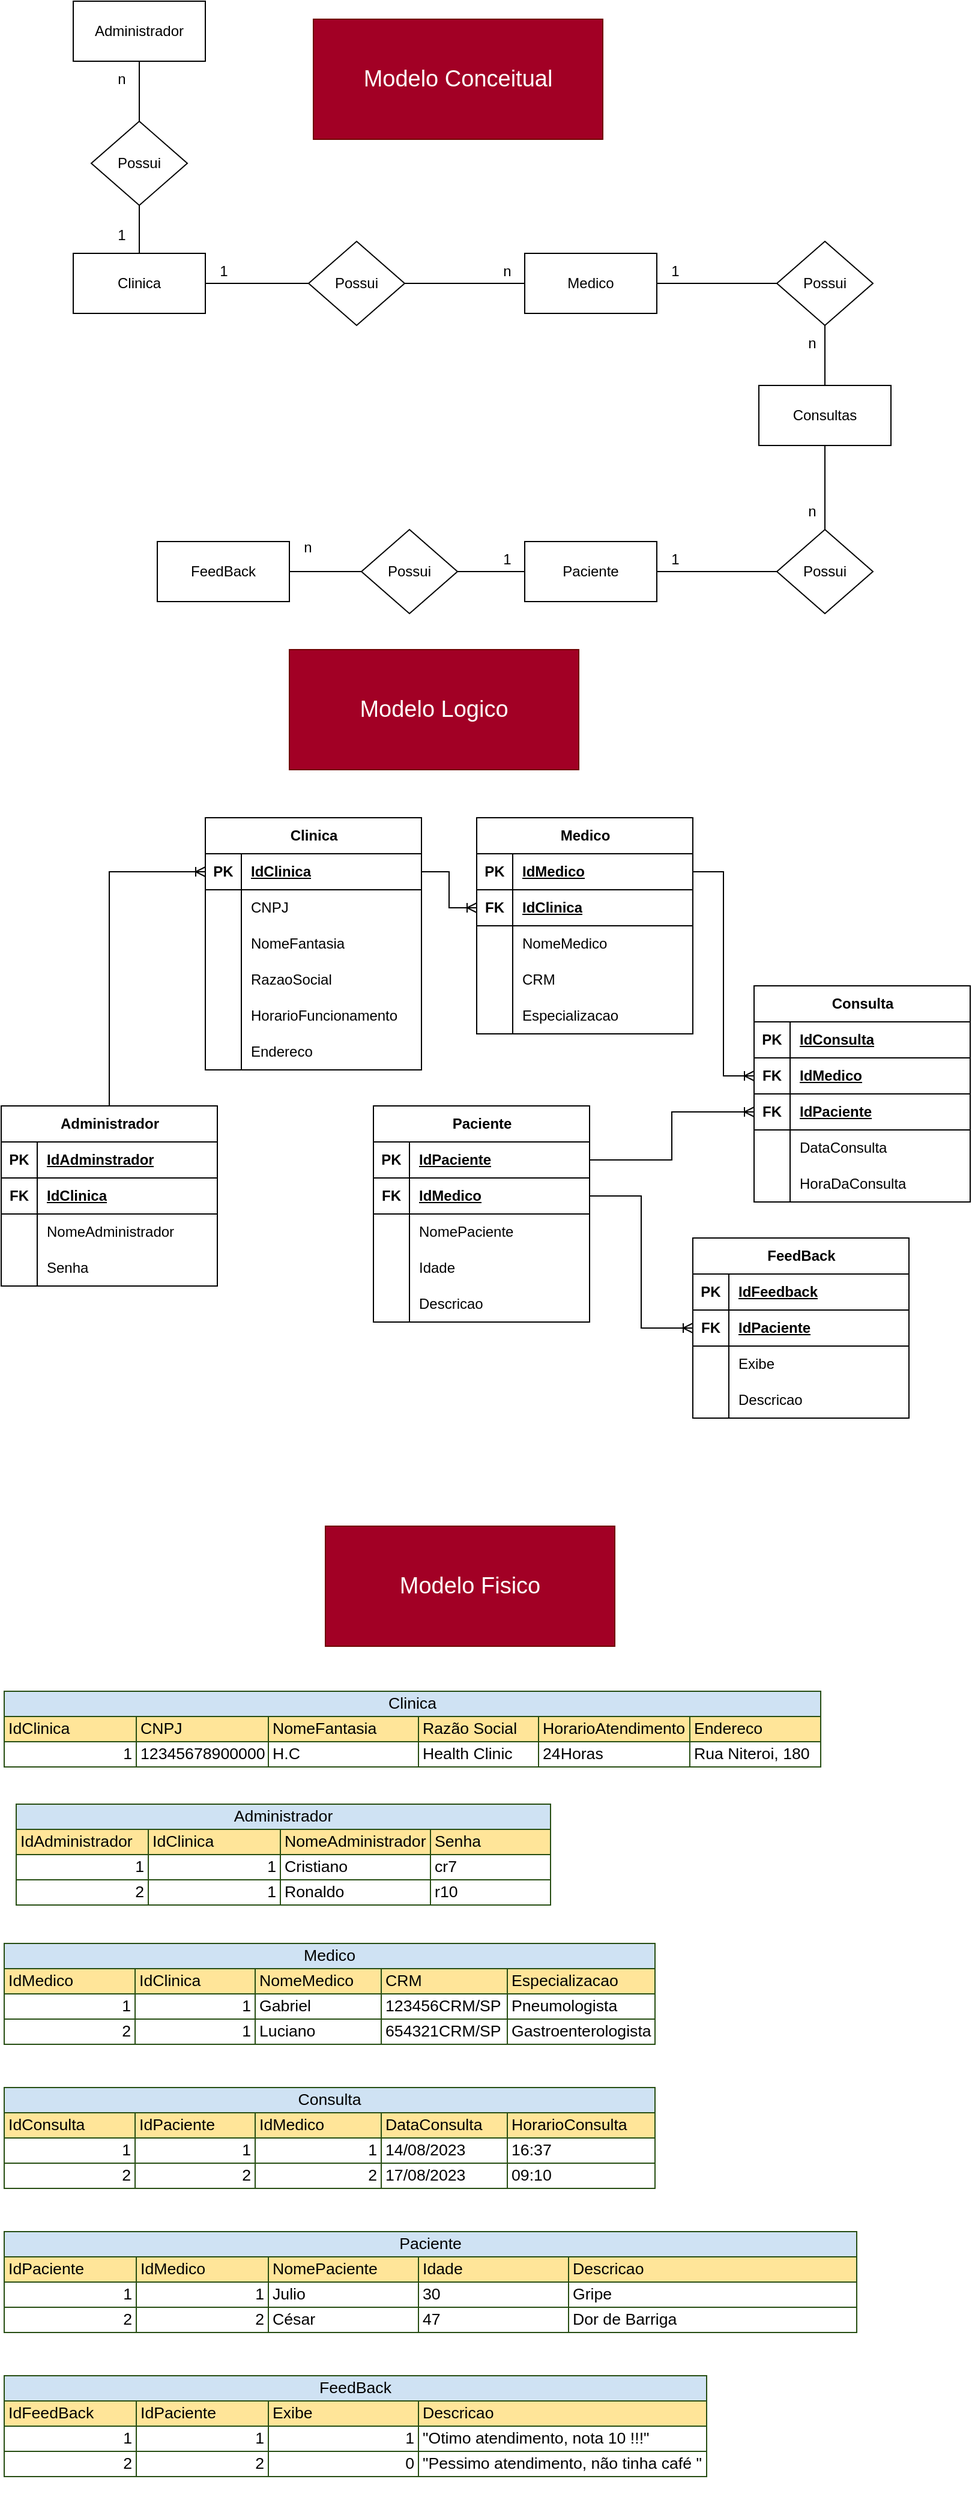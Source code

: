 <mxfile version="21.6.8" type="github">
  <diagram name="Página-1" id="YRho2tCiErpQCv4FO0u2">
    <mxGraphModel dx="1050" dy="581" grid="1" gridSize="10" guides="1" tooltips="1" connect="1" arrows="1" fold="1" page="1" pageScale="1" pageWidth="827" pageHeight="1169" math="0" shadow="0">
      <root>
        <mxCell id="0" />
        <mxCell id="1" parent="0" />
        <mxCell id="_Bfm6WtnI7c3qEJHPDgw-30" style="edgeStyle=orthogonalEdgeStyle;rounded=0;orthogonalLoop=1;jettySize=auto;html=1;entryX=0.5;entryY=0;entryDx=0;entryDy=0;endArrow=none;endFill=0;" parent="1" source="_Bfm6WtnI7c3qEJHPDgw-6" target="_Bfm6WtnI7c3qEJHPDgw-27" edge="1">
          <mxGeometry relative="1" as="geometry" />
        </mxCell>
        <mxCell id="_Bfm6WtnI7c3qEJHPDgw-6" value="Administrador" style="html=1;whiteSpace=wrap;" parent="1" vertex="1">
          <mxGeometry x="80" y="10" width="110" height="50" as="geometry" />
        </mxCell>
        <mxCell id="_Bfm6WtnI7c3qEJHPDgw-8" value="Clinica" style="html=1;whiteSpace=wrap;" parent="1" vertex="1">
          <mxGeometry x="80" y="220" width="110" height="50" as="geometry" />
        </mxCell>
        <mxCell id="_Bfm6WtnI7c3qEJHPDgw-25" style="edgeStyle=orthogonalEdgeStyle;rounded=0;orthogonalLoop=1;jettySize=auto;html=1;entryX=0;entryY=0.5;entryDx=0;entryDy=0;endArrow=none;endFill=0;" parent="1" source="_Bfm6WtnI7c3qEJHPDgw-9" target="_Bfm6WtnI7c3qEJHPDgw-24" edge="1">
          <mxGeometry relative="1" as="geometry" />
        </mxCell>
        <mxCell id="_Bfm6WtnI7c3qEJHPDgw-9" value="Paciente" style="html=1;whiteSpace=wrap;" parent="1" vertex="1">
          <mxGeometry x="456" y="460" width="110" height="50" as="geometry" />
        </mxCell>
        <mxCell id="_Bfm6WtnI7c3qEJHPDgw-13" style="edgeStyle=orthogonalEdgeStyle;rounded=0;orthogonalLoop=1;jettySize=auto;html=1;entryX=1;entryY=0.5;entryDx=0;entryDy=0;endArrow=none;endFill=0;" parent="1" source="_Bfm6WtnI7c3qEJHPDgw-10" target="_Bfm6WtnI7c3qEJHPDgw-16" edge="1">
          <mxGeometry relative="1" as="geometry">
            <mxPoint x="406" y="240" as="targetPoint" />
          </mxGeometry>
        </mxCell>
        <mxCell id="_Bfm6WtnI7c3qEJHPDgw-22" style="edgeStyle=orthogonalEdgeStyle;rounded=0;orthogonalLoop=1;jettySize=auto;html=1;entryX=0;entryY=0.5;entryDx=0;entryDy=0;endArrow=none;endFill=0;" parent="1" source="_Bfm6WtnI7c3qEJHPDgw-10" target="_Bfm6WtnI7c3qEJHPDgw-21" edge="1">
          <mxGeometry relative="1" as="geometry" />
        </mxCell>
        <mxCell id="_Bfm6WtnI7c3qEJHPDgw-10" value="Medico" style="html=1;whiteSpace=wrap;" parent="1" vertex="1">
          <mxGeometry x="456" y="220" width="110" height="50" as="geometry" />
        </mxCell>
        <mxCell id="_Bfm6WtnI7c3qEJHPDgw-11" value="Consultas" style="html=1;whiteSpace=wrap;" parent="1" vertex="1">
          <mxGeometry x="651" y="330" width="110" height="50" as="geometry" />
        </mxCell>
        <mxCell id="_Bfm6WtnI7c3qEJHPDgw-17" style="edgeStyle=orthogonalEdgeStyle;rounded=0;orthogonalLoop=1;jettySize=auto;html=1;entryX=1;entryY=0.5;entryDx=0;entryDy=0;endArrow=none;endFill=0;" parent="1" source="_Bfm6WtnI7c3qEJHPDgw-16" target="_Bfm6WtnI7c3qEJHPDgw-8" edge="1">
          <mxGeometry relative="1" as="geometry" />
        </mxCell>
        <mxCell id="_Bfm6WtnI7c3qEJHPDgw-16" value="Possui" style="rhombus;whiteSpace=wrap;html=1;" parent="1" vertex="1">
          <mxGeometry x="276" y="210" width="80" height="70" as="geometry" />
        </mxCell>
        <mxCell id="_Bfm6WtnI7c3qEJHPDgw-23" style="edgeStyle=orthogonalEdgeStyle;rounded=0;orthogonalLoop=1;jettySize=auto;html=1;entryX=0.5;entryY=0;entryDx=0;entryDy=0;endArrow=none;endFill=0;" parent="1" source="_Bfm6WtnI7c3qEJHPDgw-21" target="_Bfm6WtnI7c3qEJHPDgw-11" edge="1">
          <mxGeometry relative="1" as="geometry" />
        </mxCell>
        <mxCell id="_Bfm6WtnI7c3qEJHPDgw-21" value="Possui" style="rhombus;whiteSpace=wrap;html=1;" parent="1" vertex="1">
          <mxGeometry x="666" y="210" width="80" height="70" as="geometry" />
        </mxCell>
        <mxCell id="_Bfm6WtnI7c3qEJHPDgw-26" style="edgeStyle=orthogonalEdgeStyle;rounded=0;orthogonalLoop=1;jettySize=auto;html=1;entryX=0.5;entryY=1;entryDx=0;entryDy=0;endArrow=none;endFill=0;" parent="1" source="_Bfm6WtnI7c3qEJHPDgw-24" target="_Bfm6WtnI7c3qEJHPDgw-11" edge="1">
          <mxGeometry relative="1" as="geometry" />
        </mxCell>
        <mxCell id="_Bfm6WtnI7c3qEJHPDgw-24" value="Possui" style="rhombus;whiteSpace=wrap;html=1;" parent="1" vertex="1">
          <mxGeometry x="666" y="450" width="80" height="70" as="geometry" />
        </mxCell>
        <mxCell id="_Bfm6WtnI7c3qEJHPDgw-28" style="edgeStyle=orthogonalEdgeStyle;rounded=0;orthogonalLoop=1;jettySize=auto;html=1;entryX=0.5;entryY=0;entryDx=0;entryDy=0;endArrow=none;endFill=0;" parent="1" source="_Bfm6WtnI7c3qEJHPDgw-27" target="_Bfm6WtnI7c3qEJHPDgw-8" edge="1">
          <mxGeometry relative="1" as="geometry" />
        </mxCell>
        <mxCell id="_Bfm6WtnI7c3qEJHPDgw-27" value="Possui" style="rhombus;whiteSpace=wrap;html=1;" parent="1" vertex="1">
          <mxGeometry x="95" y="110" width="80" height="70" as="geometry" />
        </mxCell>
        <mxCell id="_Bfm6WtnI7c3qEJHPDgw-31" value="1" style="text;html=1;align=center;verticalAlign=middle;resizable=0;points=[];autosize=1;strokeColor=none;fillColor=none;" parent="1" vertex="1">
          <mxGeometry x="105" y="190" width="30" height="30" as="geometry" />
        </mxCell>
        <mxCell id="_Bfm6WtnI7c3qEJHPDgw-32" value="n" style="text;html=1;align=center;verticalAlign=middle;resizable=0;points=[];autosize=1;strokeColor=none;fillColor=none;" parent="1" vertex="1">
          <mxGeometry x="105" y="60" width="30" height="30" as="geometry" />
        </mxCell>
        <mxCell id="_Bfm6WtnI7c3qEJHPDgw-33" value="1" style="text;html=1;align=center;verticalAlign=middle;resizable=0;points=[];autosize=1;strokeColor=none;fillColor=none;" parent="1" vertex="1">
          <mxGeometry x="190" y="220" width="30" height="30" as="geometry" />
        </mxCell>
        <mxCell id="_Bfm6WtnI7c3qEJHPDgw-34" value="n" style="text;html=1;align=center;verticalAlign=middle;resizable=0;points=[];autosize=1;strokeColor=none;fillColor=none;" parent="1" vertex="1">
          <mxGeometry x="426" y="220" width="30" height="30" as="geometry" />
        </mxCell>
        <mxCell id="_Bfm6WtnI7c3qEJHPDgw-37" value="1" style="text;html=1;align=center;verticalAlign=middle;resizable=0;points=[];autosize=1;strokeColor=none;fillColor=none;" parent="1" vertex="1">
          <mxGeometry x="566" y="220" width="30" height="30" as="geometry" />
        </mxCell>
        <mxCell id="_Bfm6WtnI7c3qEJHPDgw-38" value="n" style="text;html=1;align=center;verticalAlign=middle;resizable=0;points=[];autosize=1;strokeColor=none;fillColor=none;" parent="1" vertex="1">
          <mxGeometry x="680" y="280" width="30" height="30" as="geometry" />
        </mxCell>
        <mxCell id="_Bfm6WtnI7c3qEJHPDgw-39" value="n" style="text;html=1;align=center;verticalAlign=middle;resizable=0;points=[];autosize=1;strokeColor=none;fillColor=none;" parent="1" vertex="1">
          <mxGeometry x="680" y="420" width="30" height="30" as="geometry" />
        </mxCell>
        <mxCell id="_Bfm6WtnI7c3qEJHPDgw-40" value="1" style="text;html=1;align=center;verticalAlign=middle;resizable=0;points=[];autosize=1;strokeColor=none;fillColor=none;" parent="1" vertex="1">
          <mxGeometry x="566" y="460" width="30" height="30" as="geometry" />
        </mxCell>
        <mxCell id="_Bfm6WtnI7c3qEJHPDgw-41" value="Modelo Conceitual" style="html=1;whiteSpace=wrap;fillColor=#a20025;fontColor=#ffffff;strokeColor=#6F0000;fontSize=19;" parent="1" vertex="1">
          <mxGeometry x="280" y="25" width="241" height="100" as="geometry" />
        </mxCell>
        <mxCell id="_Bfm6WtnI7c3qEJHPDgw-42" value="Modelo Logico" style="html=1;whiteSpace=wrap;fillColor=#a20025;fontColor=#ffffff;strokeColor=#6F0000;fontSize=19;" parent="1" vertex="1">
          <mxGeometry x="260" y="550" width="241" height="100" as="geometry" />
        </mxCell>
        <mxCell id="_Bfm6WtnI7c3qEJHPDgw-157" style="edgeStyle=orthogonalEdgeStyle;rounded=0;orthogonalLoop=1;jettySize=auto;html=1;entryX=0;entryY=0.5;entryDx=0;entryDy=0;endArrow=ERoneToMany;endFill=0;" parent="1" source="_Bfm6WtnI7c3qEJHPDgw-43" target="_Bfm6WtnI7c3qEJHPDgw-78" edge="1">
          <mxGeometry relative="1" as="geometry" />
        </mxCell>
        <mxCell id="_Bfm6WtnI7c3qEJHPDgw-43" value="Administrador" style="shape=table;startSize=30;container=1;collapsible=1;childLayout=tableLayout;fixedRows=1;rowLines=0;fontStyle=1;align=center;resizeLast=1;html=1;" parent="1" vertex="1">
          <mxGeometry x="20" y="930" width="180" height="150" as="geometry" />
        </mxCell>
        <mxCell id="_Bfm6WtnI7c3qEJHPDgw-44" value="" style="shape=tableRow;horizontal=0;startSize=0;swimlaneHead=0;swimlaneBody=0;fillColor=none;collapsible=0;dropTarget=0;points=[[0,0.5],[1,0.5]];portConstraint=eastwest;top=0;left=0;right=0;bottom=1;" parent="_Bfm6WtnI7c3qEJHPDgw-43" vertex="1">
          <mxGeometry y="30" width="180" height="30" as="geometry" />
        </mxCell>
        <mxCell id="_Bfm6WtnI7c3qEJHPDgw-45" value="PK" style="shape=partialRectangle;connectable=0;fillColor=none;top=0;left=0;bottom=0;right=0;fontStyle=1;overflow=hidden;whiteSpace=wrap;html=1;" parent="_Bfm6WtnI7c3qEJHPDgw-44" vertex="1">
          <mxGeometry width="30" height="30" as="geometry">
            <mxRectangle width="30" height="30" as="alternateBounds" />
          </mxGeometry>
        </mxCell>
        <mxCell id="_Bfm6WtnI7c3qEJHPDgw-46" value="IdAdminstrador" style="shape=partialRectangle;connectable=0;fillColor=none;top=0;left=0;bottom=0;right=0;align=left;spacingLeft=6;fontStyle=5;overflow=hidden;whiteSpace=wrap;html=1;" parent="_Bfm6WtnI7c3qEJHPDgw-44" vertex="1">
          <mxGeometry x="30" width="150" height="30" as="geometry">
            <mxRectangle width="150" height="30" as="alternateBounds" />
          </mxGeometry>
        </mxCell>
        <mxCell id="_Bfm6WtnI7c3qEJHPDgw-56" style="shape=tableRow;horizontal=0;startSize=0;swimlaneHead=0;swimlaneBody=0;fillColor=none;collapsible=0;dropTarget=0;points=[[0,0.5],[1,0.5]];portConstraint=eastwest;top=0;left=0;right=0;bottom=1;" parent="_Bfm6WtnI7c3qEJHPDgw-43" vertex="1">
          <mxGeometry y="60" width="180" height="30" as="geometry" />
        </mxCell>
        <mxCell id="_Bfm6WtnI7c3qEJHPDgw-57" value="FK" style="shape=partialRectangle;connectable=0;fillColor=none;top=0;left=0;bottom=0;right=0;fontStyle=1;overflow=hidden;whiteSpace=wrap;html=1;" parent="_Bfm6WtnI7c3qEJHPDgw-56" vertex="1">
          <mxGeometry width="30" height="30" as="geometry">
            <mxRectangle width="30" height="30" as="alternateBounds" />
          </mxGeometry>
        </mxCell>
        <mxCell id="_Bfm6WtnI7c3qEJHPDgw-58" value="IdClinica" style="shape=partialRectangle;connectable=0;fillColor=none;top=0;left=0;bottom=0;right=0;align=left;spacingLeft=6;fontStyle=5;overflow=hidden;whiteSpace=wrap;html=1;" parent="_Bfm6WtnI7c3qEJHPDgw-56" vertex="1">
          <mxGeometry x="30" width="150" height="30" as="geometry">
            <mxRectangle width="150" height="30" as="alternateBounds" />
          </mxGeometry>
        </mxCell>
        <mxCell id="_Bfm6WtnI7c3qEJHPDgw-50" value="" style="shape=tableRow;horizontal=0;startSize=0;swimlaneHead=0;swimlaneBody=0;fillColor=none;collapsible=0;dropTarget=0;points=[[0,0.5],[1,0.5]];portConstraint=eastwest;top=0;left=0;right=0;bottom=0;" parent="_Bfm6WtnI7c3qEJHPDgw-43" vertex="1">
          <mxGeometry y="90" width="180" height="30" as="geometry" />
        </mxCell>
        <mxCell id="_Bfm6WtnI7c3qEJHPDgw-51" value="" style="shape=partialRectangle;connectable=0;fillColor=none;top=0;left=0;bottom=0;right=0;editable=1;overflow=hidden;whiteSpace=wrap;html=1;" parent="_Bfm6WtnI7c3qEJHPDgw-50" vertex="1">
          <mxGeometry width="30" height="30" as="geometry">
            <mxRectangle width="30" height="30" as="alternateBounds" />
          </mxGeometry>
        </mxCell>
        <mxCell id="_Bfm6WtnI7c3qEJHPDgw-52" value="NomeAdministrador" style="shape=partialRectangle;connectable=0;fillColor=none;top=0;left=0;bottom=0;right=0;align=left;spacingLeft=6;overflow=hidden;whiteSpace=wrap;html=1;" parent="_Bfm6WtnI7c3qEJHPDgw-50" vertex="1">
          <mxGeometry x="30" width="150" height="30" as="geometry">
            <mxRectangle width="150" height="30" as="alternateBounds" />
          </mxGeometry>
        </mxCell>
        <mxCell id="_Bfm6WtnI7c3qEJHPDgw-53" value="" style="shape=tableRow;horizontal=0;startSize=0;swimlaneHead=0;swimlaneBody=0;fillColor=none;collapsible=0;dropTarget=0;points=[[0,0.5],[1,0.5]];portConstraint=eastwest;top=0;left=0;right=0;bottom=0;" parent="_Bfm6WtnI7c3qEJHPDgw-43" vertex="1">
          <mxGeometry y="120" width="180" height="30" as="geometry" />
        </mxCell>
        <mxCell id="_Bfm6WtnI7c3qEJHPDgw-54" value="" style="shape=partialRectangle;connectable=0;fillColor=none;top=0;left=0;bottom=0;right=0;editable=1;overflow=hidden;whiteSpace=wrap;html=1;" parent="_Bfm6WtnI7c3qEJHPDgw-53" vertex="1">
          <mxGeometry width="30" height="30" as="geometry">
            <mxRectangle width="30" height="30" as="alternateBounds" />
          </mxGeometry>
        </mxCell>
        <mxCell id="_Bfm6WtnI7c3qEJHPDgw-55" value="Senha" style="shape=partialRectangle;connectable=0;fillColor=none;top=0;left=0;bottom=0;right=0;align=left;spacingLeft=6;overflow=hidden;whiteSpace=wrap;html=1;" parent="_Bfm6WtnI7c3qEJHPDgw-53" vertex="1">
          <mxGeometry x="30" width="150" height="30" as="geometry">
            <mxRectangle width="150" height="30" as="alternateBounds" />
          </mxGeometry>
        </mxCell>
        <mxCell id="_Bfm6WtnI7c3qEJHPDgw-77" value="Clinica" style="shape=table;startSize=30;container=1;collapsible=1;childLayout=tableLayout;fixedRows=1;rowLines=0;fontStyle=1;align=center;resizeLast=1;html=1;" parent="1" vertex="1">
          <mxGeometry x="190" y="690" width="180" height="210" as="geometry" />
        </mxCell>
        <mxCell id="_Bfm6WtnI7c3qEJHPDgw-78" value="" style="shape=tableRow;horizontal=0;startSize=0;swimlaneHead=0;swimlaneBody=0;fillColor=none;collapsible=0;dropTarget=0;points=[[0,0.5],[1,0.5]];portConstraint=eastwest;top=0;left=0;right=0;bottom=1;" parent="_Bfm6WtnI7c3qEJHPDgw-77" vertex="1">
          <mxGeometry y="30" width="180" height="30" as="geometry" />
        </mxCell>
        <mxCell id="_Bfm6WtnI7c3qEJHPDgw-79" value="PK" style="shape=partialRectangle;connectable=0;fillColor=none;top=0;left=0;bottom=0;right=0;fontStyle=1;overflow=hidden;whiteSpace=wrap;html=1;" parent="_Bfm6WtnI7c3qEJHPDgw-78" vertex="1">
          <mxGeometry width="30" height="30" as="geometry">
            <mxRectangle width="30" height="30" as="alternateBounds" />
          </mxGeometry>
        </mxCell>
        <mxCell id="_Bfm6WtnI7c3qEJHPDgw-80" value="IdClinica" style="shape=partialRectangle;connectable=0;fillColor=none;top=0;left=0;bottom=0;right=0;align=left;spacingLeft=6;fontStyle=5;overflow=hidden;whiteSpace=wrap;html=1;" parent="_Bfm6WtnI7c3qEJHPDgw-78" vertex="1">
          <mxGeometry x="30" width="150" height="30" as="geometry">
            <mxRectangle width="150" height="30" as="alternateBounds" />
          </mxGeometry>
        </mxCell>
        <mxCell id="_Bfm6WtnI7c3qEJHPDgw-84" value="" style="shape=tableRow;horizontal=0;startSize=0;swimlaneHead=0;swimlaneBody=0;fillColor=none;collapsible=0;dropTarget=0;points=[[0,0.5],[1,0.5]];portConstraint=eastwest;top=0;left=0;right=0;bottom=0;" parent="_Bfm6WtnI7c3qEJHPDgw-77" vertex="1">
          <mxGeometry y="60" width="180" height="30" as="geometry" />
        </mxCell>
        <mxCell id="_Bfm6WtnI7c3qEJHPDgw-85" value="" style="shape=partialRectangle;connectable=0;fillColor=none;top=0;left=0;bottom=0;right=0;editable=1;overflow=hidden;whiteSpace=wrap;html=1;" parent="_Bfm6WtnI7c3qEJHPDgw-84" vertex="1">
          <mxGeometry width="30" height="30" as="geometry">
            <mxRectangle width="30" height="30" as="alternateBounds" />
          </mxGeometry>
        </mxCell>
        <mxCell id="_Bfm6WtnI7c3qEJHPDgw-86" value="CNPJ" style="shape=partialRectangle;connectable=0;fillColor=none;top=0;left=0;bottom=0;right=0;align=left;spacingLeft=6;overflow=hidden;whiteSpace=wrap;html=1;" parent="_Bfm6WtnI7c3qEJHPDgw-84" vertex="1">
          <mxGeometry x="30" width="150" height="30" as="geometry">
            <mxRectangle width="150" height="30" as="alternateBounds" />
          </mxGeometry>
        </mxCell>
        <mxCell id="_Bfm6WtnI7c3qEJHPDgw-87" value="" style="shape=tableRow;horizontal=0;startSize=0;swimlaneHead=0;swimlaneBody=0;fillColor=none;collapsible=0;dropTarget=0;points=[[0,0.5],[1,0.5]];portConstraint=eastwest;top=0;left=0;right=0;bottom=0;" parent="_Bfm6WtnI7c3qEJHPDgw-77" vertex="1">
          <mxGeometry y="90" width="180" height="30" as="geometry" />
        </mxCell>
        <mxCell id="_Bfm6WtnI7c3qEJHPDgw-88" value="" style="shape=partialRectangle;connectable=0;fillColor=none;top=0;left=0;bottom=0;right=0;editable=1;overflow=hidden;whiteSpace=wrap;html=1;" parent="_Bfm6WtnI7c3qEJHPDgw-87" vertex="1">
          <mxGeometry width="30" height="30" as="geometry">
            <mxRectangle width="30" height="30" as="alternateBounds" />
          </mxGeometry>
        </mxCell>
        <mxCell id="_Bfm6WtnI7c3qEJHPDgw-89" value="NomeFantasia" style="shape=partialRectangle;connectable=0;fillColor=none;top=0;left=0;bottom=0;right=0;align=left;spacingLeft=6;overflow=hidden;whiteSpace=wrap;html=1;" parent="_Bfm6WtnI7c3qEJHPDgw-87" vertex="1">
          <mxGeometry x="30" width="150" height="30" as="geometry">
            <mxRectangle width="150" height="30" as="alternateBounds" />
          </mxGeometry>
        </mxCell>
        <mxCell id="_Bfm6WtnI7c3qEJHPDgw-90" style="shape=tableRow;horizontal=0;startSize=0;swimlaneHead=0;swimlaneBody=0;fillColor=none;collapsible=0;dropTarget=0;points=[[0,0.5],[1,0.5]];portConstraint=eastwest;top=0;left=0;right=0;bottom=0;" parent="_Bfm6WtnI7c3qEJHPDgw-77" vertex="1">
          <mxGeometry y="120" width="180" height="30" as="geometry" />
        </mxCell>
        <mxCell id="_Bfm6WtnI7c3qEJHPDgw-91" style="shape=partialRectangle;connectable=0;fillColor=none;top=0;left=0;bottom=0;right=0;editable=1;overflow=hidden;whiteSpace=wrap;html=1;" parent="_Bfm6WtnI7c3qEJHPDgw-90" vertex="1">
          <mxGeometry width="30" height="30" as="geometry">
            <mxRectangle width="30" height="30" as="alternateBounds" />
          </mxGeometry>
        </mxCell>
        <mxCell id="_Bfm6WtnI7c3qEJHPDgw-92" value="RazaoSocial" style="shape=partialRectangle;connectable=0;fillColor=none;top=0;left=0;bottom=0;right=0;align=left;spacingLeft=6;overflow=hidden;whiteSpace=wrap;html=1;" parent="_Bfm6WtnI7c3qEJHPDgw-90" vertex="1">
          <mxGeometry x="30" width="150" height="30" as="geometry">
            <mxRectangle width="150" height="30" as="alternateBounds" />
          </mxGeometry>
        </mxCell>
        <mxCell id="_Bfm6WtnI7c3qEJHPDgw-93" style="shape=tableRow;horizontal=0;startSize=0;swimlaneHead=0;swimlaneBody=0;fillColor=none;collapsible=0;dropTarget=0;points=[[0,0.5],[1,0.5]];portConstraint=eastwest;top=0;left=0;right=0;bottom=0;" parent="_Bfm6WtnI7c3qEJHPDgw-77" vertex="1">
          <mxGeometry y="150" width="180" height="30" as="geometry" />
        </mxCell>
        <mxCell id="_Bfm6WtnI7c3qEJHPDgw-94" style="shape=partialRectangle;connectable=0;fillColor=none;top=0;left=0;bottom=0;right=0;editable=1;overflow=hidden;whiteSpace=wrap;html=1;" parent="_Bfm6WtnI7c3qEJHPDgw-93" vertex="1">
          <mxGeometry width="30" height="30" as="geometry">
            <mxRectangle width="30" height="30" as="alternateBounds" />
          </mxGeometry>
        </mxCell>
        <mxCell id="_Bfm6WtnI7c3qEJHPDgw-95" value="HorarioFuncionamento" style="shape=partialRectangle;connectable=0;fillColor=none;top=0;left=0;bottom=0;right=0;align=left;spacingLeft=6;overflow=hidden;whiteSpace=wrap;html=1;" parent="_Bfm6WtnI7c3qEJHPDgw-93" vertex="1">
          <mxGeometry x="30" width="150" height="30" as="geometry">
            <mxRectangle width="150" height="30" as="alternateBounds" />
          </mxGeometry>
        </mxCell>
        <mxCell id="_Bfm6WtnI7c3qEJHPDgw-96" style="shape=tableRow;horizontal=0;startSize=0;swimlaneHead=0;swimlaneBody=0;fillColor=none;collapsible=0;dropTarget=0;points=[[0,0.5],[1,0.5]];portConstraint=eastwest;top=0;left=0;right=0;bottom=0;" parent="_Bfm6WtnI7c3qEJHPDgw-77" vertex="1">
          <mxGeometry y="180" width="180" height="30" as="geometry" />
        </mxCell>
        <mxCell id="_Bfm6WtnI7c3qEJHPDgw-97" style="shape=partialRectangle;connectable=0;fillColor=none;top=0;left=0;bottom=0;right=0;editable=1;overflow=hidden;whiteSpace=wrap;html=1;" parent="_Bfm6WtnI7c3qEJHPDgw-96" vertex="1">
          <mxGeometry width="30" height="30" as="geometry">
            <mxRectangle width="30" height="30" as="alternateBounds" />
          </mxGeometry>
        </mxCell>
        <mxCell id="_Bfm6WtnI7c3qEJHPDgw-98" value="Endereco" style="shape=partialRectangle;connectable=0;fillColor=none;top=0;left=0;bottom=0;right=0;align=left;spacingLeft=6;overflow=hidden;whiteSpace=wrap;html=1;" parent="_Bfm6WtnI7c3qEJHPDgw-96" vertex="1">
          <mxGeometry x="30" width="150" height="30" as="geometry">
            <mxRectangle width="150" height="30" as="alternateBounds" />
          </mxGeometry>
        </mxCell>
        <mxCell id="_Bfm6WtnI7c3qEJHPDgw-99" value="Medico" style="shape=table;startSize=30;container=1;collapsible=1;childLayout=tableLayout;fixedRows=1;rowLines=0;fontStyle=1;align=center;resizeLast=1;html=1;" parent="1" vertex="1">
          <mxGeometry x="416" y="690" width="180" height="180" as="geometry" />
        </mxCell>
        <mxCell id="_Bfm6WtnI7c3qEJHPDgw-100" value="" style="shape=tableRow;horizontal=0;startSize=0;swimlaneHead=0;swimlaneBody=0;fillColor=none;collapsible=0;dropTarget=0;points=[[0,0.5],[1,0.5]];portConstraint=eastwest;top=0;left=0;right=0;bottom=1;" parent="_Bfm6WtnI7c3qEJHPDgw-99" vertex="1">
          <mxGeometry y="30" width="180" height="30" as="geometry" />
        </mxCell>
        <mxCell id="_Bfm6WtnI7c3qEJHPDgw-101" value="PK" style="shape=partialRectangle;connectable=0;fillColor=none;top=0;left=0;bottom=0;right=0;fontStyle=1;overflow=hidden;whiteSpace=wrap;html=1;" parent="_Bfm6WtnI7c3qEJHPDgw-100" vertex="1">
          <mxGeometry width="30" height="30" as="geometry">
            <mxRectangle width="30" height="30" as="alternateBounds" />
          </mxGeometry>
        </mxCell>
        <mxCell id="_Bfm6WtnI7c3qEJHPDgw-102" value="IdMedico" style="shape=partialRectangle;connectable=0;fillColor=none;top=0;left=0;bottom=0;right=0;align=left;spacingLeft=6;fontStyle=5;overflow=hidden;whiteSpace=wrap;html=1;" parent="_Bfm6WtnI7c3qEJHPDgw-100" vertex="1">
          <mxGeometry x="30" width="150" height="30" as="geometry">
            <mxRectangle width="150" height="30" as="alternateBounds" />
          </mxGeometry>
        </mxCell>
        <mxCell id="_Bfm6WtnI7c3qEJHPDgw-103" style="shape=tableRow;horizontal=0;startSize=0;swimlaneHead=0;swimlaneBody=0;fillColor=none;collapsible=0;dropTarget=0;points=[[0,0.5],[1,0.5]];portConstraint=eastwest;top=0;left=0;right=0;bottom=1;" parent="_Bfm6WtnI7c3qEJHPDgw-99" vertex="1">
          <mxGeometry y="60" width="180" height="30" as="geometry" />
        </mxCell>
        <mxCell id="_Bfm6WtnI7c3qEJHPDgw-104" value="FK" style="shape=partialRectangle;connectable=0;fillColor=none;top=0;left=0;bottom=0;right=0;fontStyle=1;overflow=hidden;whiteSpace=wrap;html=1;" parent="_Bfm6WtnI7c3qEJHPDgw-103" vertex="1">
          <mxGeometry width="30" height="30" as="geometry">
            <mxRectangle width="30" height="30" as="alternateBounds" />
          </mxGeometry>
        </mxCell>
        <mxCell id="_Bfm6WtnI7c3qEJHPDgw-105" value="IdClinica" style="shape=partialRectangle;connectable=0;fillColor=none;top=0;left=0;bottom=0;right=0;align=left;spacingLeft=6;fontStyle=5;overflow=hidden;whiteSpace=wrap;html=1;" parent="_Bfm6WtnI7c3qEJHPDgw-103" vertex="1">
          <mxGeometry x="30" width="150" height="30" as="geometry">
            <mxRectangle width="150" height="30" as="alternateBounds" />
          </mxGeometry>
        </mxCell>
        <mxCell id="_Bfm6WtnI7c3qEJHPDgw-106" value="" style="shape=tableRow;horizontal=0;startSize=0;swimlaneHead=0;swimlaneBody=0;fillColor=none;collapsible=0;dropTarget=0;points=[[0,0.5],[1,0.5]];portConstraint=eastwest;top=0;left=0;right=0;bottom=0;" parent="_Bfm6WtnI7c3qEJHPDgw-99" vertex="1">
          <mxGeometry y="90" width="180" height="30" as="geometry" />
        </mxCell>
        <mxCell id="_Bfm6WtnI7c3qEJHPDgw-107" value="" style="shape=partialRectangle;connectable=0;fillColor=none;top=0;left=0;bottom=0;right=0;editable=1;overflow=hidden;whiteSpace=wrap;html=1;" parent="_Bfm6WtnI7c3qEJHPDgw-106" vertex="1">
          <mxGeometry width="30" height="30" as="geometry">
            <mxRectangle width="30" height="30" as="alternateBounds" />
          </mxGeometry>
        </mxCell>
        <mxCell id="_Bfm6WtnI7c3qEJHPDgw-108" value="NomeMedico" style="shape=partialRectangle;connectable=0;fillColor=none;top=0;left=0;bottom=0;right=0;align=left;spacingLeft=6;overflow=hidden;whiteSpace=wrap;html=1;" parent="_Bfm6WtnI7c3qEJHPDgw-106" vertex="1">
          <mxGeometry x="30" width="150" height="30" as="geometry">
            <mxRectangle width="150" height="30" as="alternateBounds" />
          </mxGeometry>
        </mxCell>
        <mxCell id="_Bfm6WtnI7c3qEJHPDgw-109" value="" style="shape=tableRow;horizontal=0;startSize=0;swimlaneHead=0;swimlaneBody=0;fillColor=none;collapsible=0;dropTarget=0;points=[[0,0.5],[1,0.5]];portConstraint=eastwest;top=0;left=0;right=0;bottom=0;" parent="_Bfm6WtnI7c3qEJHPDgw-99" vertex="1">
          <mxGeometry y="120" width="180" height="30" as="geometry" />
        </mxCell>
        <mxCell id="_Bfm6WtnI7c3qEJHPDgw-110" value="" style="shape=partialRectangle;connectable=0;fillColor=none;top=0;left=0;bottom=0;right=0;editable=1;overflow=hidden;whiteSpace=wrap;html=1;" parent="_Bfm6WtnI7c3qEJHPDgw-109" vertex="1">
          <mxGeometry width="30" height="30" as="geometry">
            <mxRectangle width="30" height="30" as="alternateBounds" />
          </mxGeometry>
        </mxCell>
        <mxCell id="_Bfm6WtnI7c3qEJHPDgw-111" value="CRM" style="shape=partialRectangle;connectable=0;fillColor=none;top=0;left=0;bottom=0;right=0;align=left;spacingLeft=6;overflow=hidden;whiteSpace=wrap;html=1;" parent="_Bfm6WtnI7c3qEJHPDgw-109" vertex="1">
          <mxGeometry x="30" width="150" height="30" as="geometry">
            <mxRectangle width="150" height="30" as="alternateBounds" />
          </mxGeometry>
        </mxCell>
        <mxCell id="_Bfm6WtnI7c3qEJHPDgw-147" style="shape=tableRow;horizontal=0;startSize=0;swimlaneHead=0;swimlaneBody=0;fillColor=none;collapsible=0;dropTarget=0;points=[[0,0.5],[1,0.5]];portConstraint=eastwest;top=0;left=0;right=0;bottom=0;" parent="_Bfm6WtnI7c3qEJHPDgw-99" vertex="1">
          <mxGeometry y="150" width="180" height="30" as="geometry" />
        </mxCell>
        <mxCell id="_Bfm6WtnI7c3qEJHPDgw-148" value="" style="shape=partialRectangle;connectable=0;fillColor=none;top=0;left=0;bottom=0;right=0;editable=1;overflow=hidden;whiteSpace=wrap;html=1;" parent="_Bfm6WtnI7c3qEJHPDgw-147" vertex="1">
          <mxGeometry width="30" height="30" as="geometry">
            <mxRectangle width="30" height="30" as="alternateBounds" />
          </mxGeometry>
        </mxCell>
        <mxCell id="_Bfm6WtnI7c3qEJHPDgw-149" value="Especializacao" style="shape=partialRectangle;connectable=0;fillColor=none;top=0;left=0;bottom=0;right=0;align=left;spacingLeft=6;overflow=hidden;whiteSpace=wrap;html=1;" parent="_Bfm6WtnI7c3qEJHPDgw-147" vertex="1">
          <mxGeometry x="30" width="150" height="30" as="geometry">
            <mxRectangle width="150" height="30" as="alternateBounds" />
          </mxGeometry>
        </mxCell>
        <mxCell id="_Bfm6WtnI7c3qEJHPDgw-115" value="Paciente" style="shape=table;startSize=30;container=1;collapsible=1;childLayout=tableLayout;fixedRows=1;rowLines=0;fontStyle=1;align=center;resizeLast=1;html=1;" parent="1" vertex="1">
          <mxGeometry x="330" y="930" width="180" height="180" as="geometry" />
        </mxCell>
        <mxCell id="_Bfm6WtnI7c3qEJHPDgw-116" value="" style="shape=tableRow;horizontal=0;startSize=0;swimlaneHead=0;swimlaneBody=0;fillColor=none;collapsible=0;dropTarget=0;points=[[0,0.5],[1,0.5]];portConstraint=eastwest;top=0;left=0;right=0;bottom=1;" parent="_Bfm6WtnI7c3qEJHPDgw-115" vertex="1">
          <mxGeometry y="30" width="180" height="30" as="geometry" />
        </mxCell>
        <mxCell id="_Bfm6WtnI7c3qEJHPDgw-117" value="PK" style="shape=partialRectangle;connectable=0;fillColor=none;top=0;left=0;bottom=0;right=0;fontStyle=1;overflow=hidden;whiteSpace=wrap;html=1;" parent="_Bfm6WtnI7c3qEJHPDgw-116" vertex="1">
          <mxGeometry width="30" height="30" as="geometry">
            <mxRectangle width="30" height="30" as="alternateBounds" />
          </mxGeometry>
        </mxCell>
        <mxCell id="_Bfm6WtnI7c3qEJHPDgw-118" value="IdPaciente" style="shape=partialRectangle;connectable=0;fillColor=none;top=0;left=0;bottom=0;right=0;align=left;spacingLeft=6;fontStyle=5;overflow=hidden;whiteSpace=wrap;html=1;" parent="_Bfm6WtnI7c3qEJHPDgw-116" vertex="1">
          <mxGeometry x="30" width="150" height="30" as="geometry">
            <mxRectangle width="150" height="30" as="alternateBounds" />
          </mxGeometry>
        </mxCell>
        <mxCell id="_Bfm6WtnI7c3qEJHPDgw-122" style="shape=tableRow;horizontal=0;startSize=0;swimlaneHead=0;swimlaneBody=0;fillColor=none;collapsible=0;dropTarget=0;points=[[0,0.5],[1,0.5]];portConstraint=eastwest;top=0;left=0;right=0;bottom=1;" parent="_Bfm6WtnI7c3qEJHPDgw-115" vertex="1">
          <mxGeometry y="60" width="180" height="30" as="geometry" />
        </mxCell>
        <mxCell id="_Bfm6WtnI7c3qEJHPDgw-123" value="FK" style="shape=partialRectangle;connectable=0;fillColor=none;top=0;left=0;bottom=0;right=0;fontStyle=1;overflow=hidden;whiteSpace=wrap;html=1;" parent="_Bfm6WtnI7c3qEJHPDgw-122" vertex="1">
          <mxGeometry width="30" height="30" as="geometry">
            <mxRectangle width="30" height="30" as="alternateBounds" />
          </mxGeometry>
        </mxCell>
        <mxCell id="_Bfm6WtnI7c3qEJHPDgw-124" value="IdMedico" style="shape=partialRectangle;connectable=0;fillColor=none;top=0;left=0;bottom=0;right=0;align=left;spacingLeft=6;fontStyle=5;overflow=hidden;whiteSpace=wrap;html=1;" parent="_Bfm6WtnI7c3qEJHPDgw-122" vertex="1">
          <mxGeometry x="30" width="150" height="30" as="geometry">
            <mxRectangle width="150" height="30" as="alternateBounds" />
          </mxGeometry>
        </mxCell>
        <mxCell id="_Bfm6WtnI7c3qEJHPDgw-125" value="" style="shape=tableRow;horizontal=0;startSize=0;swimlaneHead=0;swimlaneBody=0;fillColor=none;collapsible=0;dropTarget=0;points=[[0,0.5],[1,0.5]];portConstraint=eastwest;top=0;left=0;right=0;bottom=0;" parent="_Bfm6WtnI7c3qEJHPDgw-115" vertex="1">
          <mxGeometry y="90" width="180" height="30" as="geometry" />
        </mxCell>
        <mxCell id="_Bfm6WtnI7c3qEJHPDgw-126" value="" style="shape=partialRectangle;connectable=0;fillColor=none;top=0;left=0;bottom=0;right=0;editable=1;overflow=hidden;whiteSpace=wrap;html=1;" parent="_Bfm6WtnI7c3qEJHPDgw-125" vertex="1">
          <mxGeometry width="30" height="30" as="geometry">
            <mxRectangle width="30" height="30" as="alternateBounds" />
          </mxGeometry>
        </mxCell>
        <mxCell id="_Bfm6WtnI7c3qEJHPDgw-127" value="NomePaciente" style="shape=partialRectangle;connectable=0;fillColor=none;top=0;left=0;bottom=0;right=0;align=left;spacingLeft=6;overflow=hidden;whiteSpace=wrap;html=1;" parent="_Bfm6WtnI7c3qEJHPDgw-125" vertex="1">
          <mxGeometry x="30" width="150" height="30" as="geometry">
            <mxRectangle width="150" height="30" as="alternateBounds" />
          </mxGeometry>
        </mxCell>
        <mxCell id="YByUXClHuIxj8sc11FLs-31" style="shape=tableRow;horizontal=0;startSize=0;swimlaneHead=0;swimlaneBody=0;fillColor=none;collapsible=0;dropTarget=0;points=[[0,0.5],[1,0.5]];portConstraint=eastwest;top=0;left=0;right=0;bottom=0;" parent="_Bfm6WtnI7c3qEJHPDgw-115" vertex="1">
          <mxGeometry y="120" width="180" height="30" as="geometry" />
        </mxCell>
        <mxCell id="YByUXClHuIxj8sc11FLs-32" style="shape=partialRectangle;connectable=0;fillColor=none;top=0;left=0;bottom=0;right=0;editable=1;overflow=hidden;whiteSpace=wrap;html=1;" parent="YByUXClHuIxj8sc11FLs-31" vertex="1">
          <mxGeometry width="30" height="30" as="geometry">
            <mxRectangle width="30" height="30" as="alternateBounds" />
          </mxGeometry>
        </mxCell>
        <mxCell id="YByUXClHuIxj8sc11FLs-33" value="Idade" style="shape=partialRectangle;connectable=0;fillColor=none;top=0;left=0;bottom=0;right=0;align=left;spacingLeft=6;overflow=hidden;whiteSpace=wrap;html=1;" parent="YByUXClHuIxj8sc11FLs-31" vertex="1">
          <mxGeometry x="30" width="150" height="30" as="geometry">
            <mxRectangle width="150" height="30" as="alternateBounds" />
          </mxGeometry>
        </mxCell>
        <mxCell id="_Bfm6WtnI7c3qEJHPDgw-128" value="" style="shape=tableRow;horizontal=0;startSize=0;swimlaneHead=0;swimlaneBody=0;fillColor=none;collapsible=0;dropTarget=0;points=[[0,0.5],[1,0.5]];portConstraint=eastwest;top=0;left=0;right=0;bottom=0;" parent="_Bfm6WtnI7c3qEJHPDgw-115" vertex="1">
          <mxGeometry y="150" width="180" height="30" as="geometry" />
        </mxCell>
        <mxCell id="_Bfm6WtnI7c3qEJHPDgw-129" value="" style="shape=partialRectangle;connectable=0;fillColor=none;top=0;left=0;bottom=0;right=0;editable=1;overflow=hidden;whiteSpace=wrap;html=1;" parent="_Bfm6WtnI7c3qEJHPDgw-128" vertex="1">
          <mxGeometry width="30" height="30" as="geometry">
            <mxRectangle width="30" height="30" as="alternateBounds" />
          </mxGeometry>
        </mxCell>
        <mxCell id="_Bfm6WtnI7c3qEJHPDgw-130" value="Descricao" style="shape=partialRectangle;connectable=0;fillColor=none;top=0;left=0;bottom=0;right=0;align=left;spacingLeft=6;overflow=hidden;whiteSpace=wrap;html=1;" parent="_Bfm6WtnI7c3qEJHPDgw-128" vertex="1">
          <mxGeometry x="30" width="150" height="30" as="geometry">
            <mxRectangle width="150" height="30" as="alternateBounds" />
          </mxGeometry>
        </mxCell>
        <mxCell id="_Bfm6WtnI7c3qEJHPDgw-131" value="Consulta" style="shape=table;startSize=30;container=1;collapsible=1;childLayout=tableLayout;fixedRows=1;rowLines=0;fontStyle=1;align=center;resizeLast=1;html=1;" parent="1" vertex="1">
          <mxGeometry x="647" y="830" width="180" height="180" as="geometry" />
        </mxCell>
        <mxCell id="_Bfm6WtnI7c3qEJHPDgw-132" value="" style="shape=tableRow;horizontal=0;startSize=0;swimlaneHead=0;swimlaneBody=0;fillColor=none;collapsible=0;dropTarget=0;points=[[0,0.5],[1,0.5]];portConstraint=eastwest;top=0;left=0;right=0;bottom=1;" parent="_Bfm6WtnI7c3qEJHPDgw-131" vertex="1">
          <mxGeometry y="30" width="180" height="30" as="geometry" />
        </mxCell>
        <mxCell id="_Bfm6WtnI7c3qEJHPDgw-133" value="PK" style="shape=partialRectangle;connectable=0;fillColor=none;top=0;left=0;bottom=0;right=0;fontStyle=1;overflow=hidden;whiteSpace=wrap;html=1;" parent="_Bfm6WtnI7c3qEJHPDgw-132" vertex="1">
          <mxGeometry width="30" height="30" as="geometry">
            <mxRectangle width="30" height="30" as="alternateBounds" />
          </mxGeometry>
        </mxCell>
        <mxCell id="_Bfm6WtnI7c3qEJHPDgw-134" value="IdConsulta" style="shape=partialRectangle;connectable=0;fillColor=none;top=0;left=0;bottom=0;right=0;align=left;spacingLeft=6;fontStyle=5;overflow=hidden;whiteSpace=wrap;html=1;" parent="_Bfm6WtnI7c3qEJHPDgw-132" vertex="1">
          <mxGeometry x="30" width="150" height="30" as="geometry">
            <mxRectangle width="150" height="30" as="alternateBounds" />
          </mxGeometry>
        </mxCell>
        <mxCell id="_Bfm6WtnI7c3qEJHPDgw-135" style="shape=tableRow;horizontal=0;startSize=0;swimlaneHead=0;swimlaneBody=0;fillColor=none;collapsible=0;dropTarget=0;points=[[0,0.5],[1,0.5]];portConstraint=eastwest;top=0;left=0;right=0;bottom=1;" parent="_Bfm6WtnI7c3qEJHPDgw-131" vertex="1">
          <mxGeometry y="60" width="180" height="30" as="geometry" />
        </mxCell>
        <mxCell id="_Bfm6WtnI7c3qEJHPDgw-136" value="FK" style="shape=partialRectangle;connectable=0;fillColor=none;top=0;left=0;bottom=0;right=0;fontStyle=1;overflow=hidden;whiteSpace=wrap;html=1;" parent="_Bfm6WtnI7c3qEJHPDgw-135" vertex="1">
          <mxGeometry width="30" height="30" as="geometry">
            <mxRectangle width="30" height="30" as="alternateBounds" />
          </mxGeometry>
        </mxCell>
        <mxCell id="_Bfm6WtnI7c3qEJHPDgw-137" value="IdMedico" style="shape=partialRectangle;connectable=0;fillColor=none;top=0;left=0;bottom=0;right=0;align=left;spacingLeft=6;fontStyle=5;overflow=hidden;whiteSpace=wrap;html=1;" parent="_Bfm6WtnI7c3qEJHPDgw-135" vertex="1">
          <mxGeometry x="30" width="150" height="30" as="geometry">
            <mxRectangle width="150" height="30" as="alternateBounds" />
          </mxGeometry>
        </mxCell>
        <mxCell id="_Bfm6WtnI7c3qEJHPDgw-144" style="shape=tableRow;horizontal=0;startSize=0;swimlaneHead=0;swimlaneBody=0;fillColor=none;collapsible=0;dropTarget=0;points=[[0,0.5],[1,0.5]];portConstraint=eastwest;top=0;left=0;right=0;bottom=1;" parent="_Bfm6WtnI7c3qEJHPDgw-131" vertex="1">
          <mxGeometry y="90" width="180" height="30" as="geometry" />
        </mxCell>
        <mxCell id="_Bfm6WtnI7c3qEJHPDgw-145" value="FK" style="shape=partialRectangle;connectable=0;fillColor=none;top=0;left=0;bottom=0;right=0;fontStyle=1;overflow=hidden;whiteSpace=wrap;html=1;" parent="_Bfm6WtnI7c3qEJHPDgw-144" vertex="1">
          <mxGeometry width="30" height="30" as="geometry">
            <mxRectangle width="30" height="30" as="alternateBounds" />
          </mxGeometry>
        </mxCell>
        <mxCell id="_Bfm6WtnI7c3qEJHPDgw-146" value="IdPaciente" style="shape=partialRectangle;connectable=0;fillColor=none;top=0;left=0;bottom=0;right=0;align=left;spacingLeft=6;fontStyle=5;overflow=hidden;whiteSpace=wrap;html=1;" parent="_Bfm6WtnI7c3qEJHPDgw-144" vertex="1">
          <mxGeometry x="30" width="150" height="30" as="geometry">
            <mxRectangle width="150" height="30" as="alternateBounds" />
          </mxGeometry>
        </mxCell>
        <mxCell id="_Bfm6WtnI7c3qEJHPDgw-138" value="" style="shape=tableRow;horizontal=0;startSize=0;swimlaneHead=0;swimlaneBody=0;fillColor=none;collapsible=0;dropTarget=0;points=[[0,0.5],[1,0.5]];portConstraint=eastwest;top=0;left=0;right=0;bottom=0;" parent="_Bfm6WtnI7c3qEJHPDgw-131" vertex="1">
          <mxGeometry y="120" width="180" height="30" as="geometry" />
        </mxCell>
        <mxCell id="_Bfm6WtnI7c3qEJHPDgw-139" value="" style="shape=partialRectangle;connectable=0;fillColor=none;top=0;left=0;bottom=0;right=0;editable=1;overflow=hidden;whiteSpace=wrap;html=1;" parent="_Bfm6WtnI7c3qEJHPDgw-138" vertex="1">
          <mxGeometry width="30" height="30" as="geometry">
            <mxRectangle width="30" height="30" as="alternateBounds" />
          </mxGeometry>
        </mxCell>
        <mxCell id="_Bfm6WtnI7c3qEJHPDgw-140" value="DataConsulta" style="shape=partialRectangle;connectable=0;fillColor=none;top=0;left=0;bottom=0;right=0;align=left;spacingLeft=6;overflow=hidden;whiteSpace=wrap;html=1;" parent="_Bfm6WtnI7c3qEJHPDgw-138" vertex="1">
          <mxGeometry x="30" width="150" height="30" as="geometry">
            <mxRectangle width="150" height="30" as="alternateBounds" />
          </mxGeometry>
        </mxCell>
        <mxCell id="_Bfm6WtnI7c3qEJHPDgw-141" value="" style="shape=tableRow;horizontal=0;startSize=0;swimlaneHead=0;swimlaneBody=0;fillColor=none;collapsible=0;dropTarget=0;points=[[0,0.5],[1,0.5]];portConstraint=eastwest;top=0;left=0;right=0;bottom=0;" parent="_Bfm6WtnI7c3qEJHPDgw-131" vertex="1">
          <mxGeometry y="150" width="180" height="30" as="geometry" />
        </mxCell>
        <mxCell id="_Bfm6WtnI7c3qEJHPDgw-142" value="" style="shape=partialRectangle;connectable=0;fillColor=none;top=0;left=0;bottom=0;right=0;editable=1;overflow=hidden;whiteSpace=wrap;html=1;" parent="_Bfm6WtnI7c3qEJHPDgw-141" vertex="1">
          <mxGeometry width="30" height="30" as="geometry">
            <mxRectangle width="30" height="30" as="alternateBounds" />
          </mxGeometry>
        </mxCell>
        <mxCell id="_Bfm6WtnI7c3qEJHPDgw-143" value="HoraDaConsulta" style="shape=partialRectangle;connectable=0;fillColor=none;top=0;left=0;bottom=0;right=0;align=left;spacingLeft=6;overflow=hidden;whiteSpace=wrap;html=1;" parent="_Bfm6WtnI7c3qEJHPDgw-141" vertex="1">
          <mxGeometry x="30" width="150" height="30" as="geometry">
            <mxRectangle width="150" height="30" as="alternateBounds" />
          </mxGeometry>
        </mxCell>
        <mxCell id="_Bfm6WtnI7c3qEJHPDgw-154" style="edgeStyle=orthogonalEdgeStyle;rounded=0;orthogonalLoop=1;jettySize=auto;html=1;entryX=0;entryY=0.5;entryDx=0;entryDy=0;endArrow=ERoneToMany;endFill=0;" parent="1" source="_Bfm6WtnI7c3qEJHPDgw-78" target="_Bfm6WtnI7c3qEJHPDgw-103" edge="1">
          <mxGeometry relative="1" as="geometry" />
        </mxCell>
        <mxCell id="_Bfm6WtnI7c3qEJHPDgw-155" style="edgeStyle=orthogonalEdgeStyle;rounded=0;orthogonalLoop=1;jettySize=auto;html=1;entryX=0;entryY=0.5;entryDx=0;entryDy=0;endArrow=ERoneToMany;endFill=0;" parent="1" source="_Bfm6WtnI7c3qEJHPDgw-100" target="_Bfm6WtnI7c3qEJHPDgw-135" edge="1">
          <mxGeometry relative="1" as="geometry" />
        </mxCell>
        <mxCell id="_Bfm6WtnI7c3qEJHPDgw-156" style="edgeStyle=orthogonalEdgeStyle;rounded=0;orthogonalLoop=1;jettySize=auto;html=1;endArrow=ERoneToMany;endFill=0;" parent="1" source="_Bfm6WtnI7c3qEJHPDgw-116" target="_Bfm6WtnI7c3qEJHPDgw-144" edge="1">
          <mxGeometry relative="1" as="geometry" />
        </mxCell>
        <mxCell id="YByUXClHuIxj8sc11FLs-3" value="FeedBack" style="shape=table;startSize=30;container=1;collapsible=1;childLayout=tableLayout;fixedRows=1;rowLines=0;fontStyle=1;align=center;resizeLast=1;html=1;" parent="1" vertex="1">
          <mxGeometry x="596" y="1040" width="180" height="150" as="geometry" />
        </mxCell>
        <mxCell id="YByUXClHuIxj8sc11FLs-4" value="" style="shape=tableRow;horizontal=0;startSize=0;swimlaneHead=0;swimlaneBody=0;fillColor=none;collapsible=0;dropTarget=0;points=[[0,0.5],[1,0.5]];portConstraint=eastwest;top=0;left=0;right=0;bottom=1;" parent="YByUXClHuIxj8sc11FLs-3" vertex="1">
          <mxGeometry y="30" width="180" height="30" as="geometry" />
        </mxCell>
        <mxCell id="YByUXClHuIxj8sc11FLs-5" value="PK" style="shape=partialRectangle;connectable=0;fillColor=none;top=0;left=0;bottom=0;right=0;fontStyle=1;overflow=hidden;whiteSpace=wrap;html=1;" parent="YByUXClHuIxj8sc11FLs-4" vertex="1">
          <mxGeometry width="30" height="30" as="geometry">
            <mxRectangle width="30" height="30" as="alternateBounds" />
          </mxGeometry>
        </mxCell>
        <mxCell id="YByUXClHuIxj8sc11FLs-6" value="IdFeedback" style="shape=partialRectangle;connectable=0;fillColor=none;top=0;left=0;bottom=0;right=0;align=left;spacingLeft=6;fontStyle=5;overflow=hidden;whiteSpace=wrap;html=1;" parent="YByUXClHuIxj8sc11FLs-4" vertex="1">
          <mxGeometry x="30" width="150" height="30" as="geometry">
            <mxRectangle width="150" height="30" as="alternateBounds" />
          </mxGeometry>
        </mxCell>
        <mxCell id="YByUXClHuIxj8sc11FLs-7" style="shape=tableRow;horizontal=0;startSize=0;swimlaneHead=0;swimlaneBody=0;fillColor=none;collapsible=0;dropTarget=0;points=[[0,0.5],[1,0.5]];portConstraint=eastwest;top=0;left=0;right=0;bottom=1;" parent="YByUXClHuIxj8sc11FLs-3" vertex="1">
          <mxGeometry y="60" width="180" height="30" as="geometry" />
        </mxCell>
        <mxCell id="YByUXClHuIxj8sc11FLs-8" value="FK" style="shape=partialRectangle;connectable=0;fillColor=none;top=0;left=0;bottom=0;right=0;fontStyle=1;overflow=hidden;whiteSpace=wrap;html=1;" parent="YByUXClHuIxj8sc11FLs-7" vertex="1">
          <mxGeometry width="30" height="30" as="geometry">
            <mxRectangle width="30" height="30" as="alternateBounds" />
          </mxGeometry>
        </mxCell>
        <mxCell id="YByUXClHuIxj8sc11FLs-9" value="IdPaciente" style="shape=partialRectangle;connectable=0;fillColor=none;top=0;left=0;bottom=0;right=0;align=left;spacingLeft=6;fontStyle=5;overflow=hidden;whiteSpace=wrap;html=1;" parent="YByUXClHuIxj8sc11FLs-7" vertex="1">
          <mxGeometry x="30" width="150" height="30" as="geometry">
            <mxRectangle width="150" height="30" as="alternateBounds" />
          </mxGeometry>
        </mxCell>
        <mxCell id="YByUXClHuIxj8sc11FLs-10" value="" style="shape=tableRow;horizontal=0;startSize=0;swimlaneHead=0;swimlaneBody=0;fillColor=none;collapsible=0;dropTarget=0;points=[[0,0.5],[1,0.5]];portConstraint=eastwest;top=0;left=0;right=0;bottom=0;" parent="YByUXClHuIxj8sc11FLs-3" vertex="1">
          <mxGeometry y="90" width="180" height="30" as="geometry" />
        </mxCell>
        <mxCell id="YByUXClHuIxj8sc11FLs-11" value="" style="shape=partialRectangle;connectable=0;fillColor=none;top=0;left=0;bottom=0;right=0;editable=1;overflow=hidden;whiteSpace=wrap;html=1;" parent="YByUXClHuIxj8sc11FLs-10" vertex="1">
          <mxGeometry width="30" height="30" as="geometry">
            <mxRectangle width="30" height="30" as="alternateBounds" />
          </mxGeometry>
        </mxCell>
        <mxCell id="YByUXClHuIxj8sc11FLs-12" value="Exibe" style="shape=partialRectangle;connectable=0;fillColor=none;top=0;left=0;bottom=0;right=0;align=left;spacingLeft=6;overflow=hidden;whiteSpace=wrap;html=1;" parent="YByUXClHuIxj8sc11FLs-10" vertex="1">
          <mxGeometry x="30" width="150" height="30" as="geometry">
            <mxRectangle width="150" height="30" as="alternateBounds" />
          </mxGeometry>
        </mxCell>
        <mxCell id="YByUXClHuIxj8sc11FLs-13" value="" style="shape=tableRow;horizontal=0;startSize=0;swimlaneHead=0;swimlaneBody=0;fillColor=none;collapsible=0;dropTarget=0;points=[[0,0.5],[1,0.5]];portConstraint=eastwest;top=0;left=0;right=0;bottom=0;" parent="YByUXClHuIxj8sc11FLs-3" vertex="1">
          <mxGeometry y="120" width="180" height="30" as="geometry" />
        </mxCell>
        <mxCell id="YByUXClHuIxj8sc11FLs-14" value="" style="shape=partialRectangle;connectable=0;fillColor=none;top=0;left=0;bottom=0;right=0;editable=1;overflow=hidden;whiteSpace=wrap;html=1;" parent="YByUXClHuIxj8sc11FLs-13" vertex="1">
          <mxGeometry width="30" height="30" as="geometry">
            <mxRectangle width="30" height="30" as="alternateBounds" />
          </mxGeometry>
        </mxCell>
        <mxCell id="YByUXClHuIxj8sc11FLs-15" value="Descricao" style="shape=partialRectangle;connectable=0;fillColor=none;top=0;left=0;bottom=0;right=0;align=left;spacingLeft=6;overflow=hidden;whiteSpace=wrap;html=1;" parent="YByUXClHuIxj8sc11FLs-13" vertex="1">
          <mxGeometry x="30" width="150" height="30" as="geometry">
            <mxRectangle width="150" height="30" as="alternateBounds" />
          </mxGeometry>
        </mxCell>
        <mxCell id="YByUXClHuIxj8sc11FLs-16" value="FeedBack" style="html=1;whiteSpace=wrap;" parent="1" vertex="1">
          <mxGeometry x="150" y="460" width="110" height="50" as="geometry" />
        </mxCell>
        <mxCell id="YByUXClHuIxj8sc11FLs-18" style="edgeStyle=orthogonalEdgeStyle;rounded=0;orthogonalLoop=1;jettySize=auto;html=1;entryX=0;entryY=0.5;entryDx=0;entryDy=0;endArrow=none;endFill=0;" parent="1" source="YByUXClHuIxj8sc11FLs-17" target="_Bfm6WtnI7c3qEJHPDgw-9" edge="1">
          <mxGeometry relative="1" as="geometry" />
        </mxCell>
        <mxCell id="YByUXClHuIxj8sc11FLs-19" style="edgeStyle=orthogonalEdgeStyle;rounded=0;orthogonalLoop=1;jettySize=auto;html=1;entryX=1;entryY=0.5;entryDx=0;entryDy=0;endArrow=none;endFill=0;" parent="1" source="YByUXClHuIxj8sc11FLs-17" target="YByUXClHuIxj8sc11FLs-16" edge="1">
          <mxGeometry relative="1" as="geometry" />
        </mxCell>
        <mxCell id="YByUXClHuIxj8sc11FLs-17" value="Possui" style="rhombus;whiteSpace=wrap;html=1;" parent="1" vertex="1">
          <mxGeometry x="320" y="450" width="80" height="70" as="geometry" />
        </mxCell>
        <mxCell id="YByUXClHuIxj8sc11FLs-20" value="1" style="text;html=1;align=center;verticalAlign=middle;resizable=0;points=[];autosize=1;strokeColor=none;fillColor=none;" parent="1" vertex="1">
          <mxGeometry x="426" y="460" width="30" height="30" as="geometry" />
        </mxCell>
        <mxCell id="YByUXClHuIxj8sc11FLs-21" value="n" style="text;html=1;align=center;verticalAlign=middle;resizable=0;points=[];autosize=1;strokeColor=none;fillColor=none;" parent="1" vertex="1">
          <mxGeometry x="260" y="450" width="30" height="30" as="geometry" />
        </mxCell>
        <mxCell id="YByUXClHuIxj8sc11FLs-22" style="edgeStyle=orthogonalEdgeStyle;rounded=0;orthogonalLoop=1;jettySize=auto;html=1;entryX=0;entryY=0.5;entryDx=0;entryDy=0;endArrow=ERoneToMany;endFill=0;" parent="1" source="_Bfm6WtnI7c3qEJHPDgw-122" target="YByUXClHuIxj8sc11FLs-7" edge="1">
          <mxGeometry relative="1" as="geometry" />
        </mxCell>
        <mxCell id="YByUXClHuIxj8sc11FLs-23" value="Modelo Fisico" style="html=1;whiteSpace=wrap;fillColor=#a20025;fontColor=#ffffff;strokeColor=#6F0000;fontSize=19;" parent="1" vertex="1">
          <mxGeometry x="290" y="1280" width="241" height="100" as="geometry" />
        </mxCell>
        <mxCell id="YByUXClHuIxj8sc11FLs-26" value="&#xa;&lt;table style=&quot;table-layout:fixed;font-size:10pt;font-family:Arial;width:0px;border-collapse:collapse;border:none&quot; border=&quot;1&quot; dir=&quot;ltr&quot; cellpadding=&quot;0&quot; cellspacing=&quot;0&quot; xmlns=&quot;http://www.w3.org/1999/xhtml&quot;&gt;&lt;colgroup&gt;&lt;col width=&quot;110&quot;&gt;&lt;col width=&quot;110&quot;&gt;&lt;col width=&quot;125&quot;&gt;&lt;col width=&quot;100&quot;&gt;&lt;/colgroup&gt;&lt;tbody&gt;&lt;tr style=&quot;height:21px;&quot;&gt;&lt;td data-sheets-value=&quot;{&amp;quot;1&amp;quot;:2,&amp;quot;2&amp;quot;:&amp;quot;Administrador&amp;quot;}&quot; colspan=&quot;4&quot; rowspan=&quot;1&quot; style=&quot;border-top:1px solid #274e13;border-right:1px solid #274e13;border-bottom:1px solid #274e13;border-left:1px solid #274e13;overflow:hidden;padding:2px 3px 2px 3px;vertical-align:bottom;background-color:#cfe2f3;text-align:center;&quot;&gt;Administrador&lt;/td&gt;&lt;/tr&gt;&lt;tr style=&quot;height:21px;&quot;&gt;&lt;td data-sheets-value=&quot;{&amp;quot;1&amp;quot;:2,&amp;quot;2&amp;quot;:&amp;quot;IdAdministrador&amp;quot;}&quot; style=&quot;border-right:1px solid #274e13;border-bottom:1px solid #274e13;border-left:1px solid #274e13;overflow:hidden;padding:2px 3px 2px 3px;vertical-align:bottom;background-color:#ffe599;&quot;&gt;IdAdministrador&lt;/td&gt;&lt;td data-sheets-value=&quot;{&amp;quot;1&amp;quot;:2,&amp;quot;2&amp;quot;:&amp;quot;IdClinica&amp;quot;}&quot; style=&quot;border-right:1px solid #274e13;border-bottom:1px solid #274e13;overflow:hidden;padding:2px 3px 2px 3px;vertical-align:bottom;background-color:#ffe599;&quot;&gt;IdClinica&lt;/td&gt;&lt;td data-sheets-value=&quot;{&amp;quot;1&amp;quot;:2,&amp;quot;2&amp;quot;:&amp;quot;NomeAdministrador&amp;quot;}&quot; style=&quot;border-right:1px solid #274e13;border-bottom:1px solid #274e13;overflow:hidden;padding:2px 3px 2px 3px;vertical-align:bottom;background-color:#ffe599;&quot;&gt;NomeAdministrador&lt;/td&gt;&lt;td data-sheets-value=&quot;{&amp;quot;1&amp;quot;:2,&amp;quot;2&amp;quot;:&amp;quot;Senha&amp;quot;}&quot; style=&quot;border-right:1px solid #274e13;border-bottom:1px solid #274e13;overflow:hidden;padding:2px 3px 2px 3px;vertical-align:bottom;background-color:#ffe599;&quot;&gt;Senha&lt;/td&gt;&lt;/tr&gt;&lt;tr style=&quot;height:21px;&quot;&gt;&lt;td data-sheets-value=&quot;{&amp;quot;1&amp;quot;:3,&amp;quot;3&amp;quot;:1}&quot; style=&quot;border-right:1px solid #274e13;border-bottom:1px solid #274e13;border-left:1px solid #274e13;overflow:hidden;padding:2px 3px 2px 3px;vertical-align:bottom;text-align:right;&quot;&gt;1&lt;/td&gt;&lt;td data-sheets-value=&quot;{&amp;quot;1&amp;quot;:3,&amp;quot;3&amp;quot;:1}&quot; style=&quot;border-right:1px solid #274e13;border-bottom:1px solid #274e13;overflow:hidden;padding:2px 3px 2px 3px;vertical-align:bottom;text-align:right;&quot;&gt;1&lt;/td&gt;&lt;td data-sheets-value=&quot;{&amp;quot;1&amp;quot;:2,&amp;quot;2&amp;quot;:&amp;quot;Cristiano&amp;quot;}&quot; style=&quot;border-right:1px solid #274e13;border-bottom:1px solid #274e13;overflow:hidden;padding:2px 3px 2px 3px;vertical-align:bottom;&quot;&gt;Cristiano&lt;/td&gt;&lt;td data-sheets-value=&quot;{&amp;quot;1&amp;quot;:2,&amp;quot;2&amp;quot;:&amp;quot;cr7&amp;quot;}&quot; style=&quot;border-right:1px solid #274e13;border-bottom:1px solid #274e13;overflow:hidden;padding:2px 3px 2px 3px;vertical-align:bottom;&quot;&gt;cr7&lt;/td&gt;&lt;/tr&gt;&lt;tr style=&quot;height:21px;&quot;&gt;&lt;td data-sheets-value=&quot;{&amp;quot;1&amp;quot;:3,&amp;quot;3&amp;quot;:2}&quot; style=&quot;border-right:1px solid #274e13;border-bottom:1px solid #274e13;border-left:1px solid #274e13;overflow:hidden;padding:2px 3px 2px 3px;vertical-align:bottom;text-align:right;&quot;&gt;2&lt;/td&gt;&lt;td data-sheets-value=&quot;{&amp;quot;1&amp;quot;:3,&amp;quot;3&amp;quot;:1}&quot; style=&quot;border-right:1px solid #274e13;border-bottom:1px solid #274e13;overflow:hidden;padding:2px 3px 2px 3px;vertical-align:bottom;text-align:right;&quot;&gt;1&lt;/td&gt;&lt;td data-sheets-value=&quot;{&amp;quot;1&amp;quot;:2,&amp;quot;2&amp;quot;:&amp;quot;Ronaldo&amp;quot;}&quot; style=&quot;border-right:1px solid #274e13;border-bottom:1px solid #274e13;overflow:hidden;padding:2px 3px 2px 3px;vertical-align:bottom;&quot;&gt;Ronaldo&lt;/td&gt;&lt;td data-sheets-value=&quot;{&amp;quot;1&amp;quot;:2,&amp;quot;2&amp;quot;:&amp;quot;r10&amp;quot;}&quot; style=&quot;border-right:1px solid #274e13;border-bottom:1px solid #274e13;overflow:hidden;padding:2px 3px 2px 3px;vertical-align:bottom;&quot;&gt;r10&lt;/td&gt;&lt;/tr&gt;&lt;/tbody&gt;&lt;/table&gt;&#xa;&#xa;" style="text;whiteSpace=wrap;html=1;" parent="1" vertex="1">
          <mxGeometry x="30" y="1490" width="480" height="110" as="geometry" />
        </mxCell>
        <mxCell id="YByUXClHuIxj8sc11FLs-27" value="&lt;table xmlns=&quot;http://www.w3.org/1999/xhtml&quot; cellspacing=&quot;0&quot; cellpadding=&quot;0&quot; dir=&quot;ltr&quot; border=&quot;1&quot; style=&quot;table-layout:fixed;font-size:10pt;font-family:Arial;width:0px;border-collapse:collapse;border:none&quot;&gt;&lt;colgroup&gt;&lt;col width=&quot;110&quot;&gt;&lt;col width=&quot;110&quot;&gt;&lt;col width=&quot;125&quot;&gt;&lt;col width=&quot;100&quot;&gt;&lt;col width=&quot;126&quot;&gt;&lt;col width=&quot;109&quot;&gt;&lt;/colgroup&gt;&lt;tbody&gt;&lt;tr style=&quot;height:21px;&quot;&gt;&lt;td style=&quot;border-top:1px solid #274e13;border-right:1px solid #274e13;border-bottom:1px solid #274e13;border-left:1px solid #274e13;overflow:hidden;padding:2px 3px 2px 3px;vertical-align:bottom;background-color:#cfe2f3;text-align:center;&quot; rowspan=&quot;1&quot; colspan=&quot;6&quot; data-sheets-value=&quot;{&amp;quot;1&amp;quot;:2,&amp;quot;2&amp;quot;:&amp;quot;Clinica&amp;quot;}&quot;&gt;Clinica&lt;/td&gt;&lt;/tr&gt;&lt;tr style=&quot;height:21px;&quot;&gt;&lt;td style=&quot;border-right:1px solid #274e13;border-bottom:1px solid #274e13;border-left:1px solid #274e13;overflow:hidden;padding:2px 3px 2px 3px;vertical-align:bottom;background-color:#ffe599;&quot; data-sheets-value=&quot;{&amp;quot;1&amp;quot;:2,&amp;quot;2&amp;quot;:&amp;quot;IdClinica&amp;quot;}&quot;&gt;IdClinica&lt;/td&gt;&lt;td style=&quot;border-right:1px solid #274e13;border-bottom:1px solid #274e13;overflow:hidden;padding:2px 3px 2px 3px;vertical-align:bottom;background-color:#ffe599;&quot; data-sheets-value=&quot;{&amp;quot;1&amp;quot;:2,&amp;quot;2&amp;quot;:&amp;quot;CNPJ&amp;quot;}&quot;&gt;CNPJ&lt;/td&gt;&lt;td style=&quot;border-right:1px solid #274e13;border-bottom:1px solid #274e13;overflow:hidden;padding:2px 3px 2px 3px;vertical-align:bottom;background-color:#ffe599;&quot; data-sheets-value=&quot;{&amp;quot;1&amp;quot;:2,&amp;quot;2&amp;quot;:&amp;quot;NomeFantasia&amp;quot;}&quot;&gt;NomeFantasia&lt;/td&gt;&lt;td style=&quot;border-right:1px solid #274e13;border-bottom:1px solid #274e13;overflow:hidden;padding:2px 3px 2px 3px;vertical-align:bottom;background-color:#ffe599;&quot; data-sheets-value=&quot;{&amp;quot;1&amp;quot;:2,&amp;quot;2&amp;quot;:&amp;quot;Razão Social&amp;quot;}&quot;&gt;Razão Social&lt;/td&gt;&lt;td style=&quot;border-right:1px solid #274e13;border-bottom:1px solid #274e13;overflow:hidden;padding:2px 3px 2px 3px;vertical-align:bottom;background-color:#ffe599;&quot; data-sheets-value=&quot;{&amp;quot;1&amp;quot;:2,&amp;quot;2&amp;quot;:&amp;quot;HorarioAtendimento&amp;quot;}&quot;&gt;HorarioAtendimento&lt;/td&gt;&lt;td style=&quot;border-right:1px solid #274e13;border-bottom:1px solid #274e13;overflow:hidden;padding:2px 3px 2px 3px;vertical-align:bottom;background-color:#ffe599;&quot; data-sheets-value=&quot;{&amp;quot;1&amp;quot;:2,&amp;quot;2&amp;quot;:&amp;quot;Endereco&amp;quot;}&quot;&gt;Endereco&lt;/td&gt;&lt;/tr&gt;&lt;tr style=&quot;height:21px;&quot;&gt;&lt;td style=&quot;border-right:1px solid #274e13;border-bottom:1px solid #274e13;border-left:1px solid #274e13;overflow:hidden;padding:2px 3px 2px 3px;vertical-align:bottom;text-align:right;&quot; data-sheets-value=&quot;{&amp;quot;1&amp;quot;:3,&amp;quot;3&amp;quot;:1}&quot;&gt;1&lt;/td&gt;&lt;td style=&quot;border-right:1px solid #274e13;border-bottom:1px solid #274e13;overflow:hidden;padding:2px 3px 2px 3px;vertical-align:bottom;text-align:right;&quot; data-sheets-value=&quot;{&amp;quot;1&amp;quot;:3,&amp;quot;3&amp;quot;:12345678900000}&quot;&gt;12345678900000&lt;/td&gt;&lt;td style=&quot;border-right:1px solid #274e13;border-bottom:1px solid #274e13;overflow:hidden;padding:2px 3px 2px 3px;vertical-align:bottom;&quot; data-sheets-value=&quot;{&amp;quot;1&amp;quot;:2,&amp;quot;2&amp;quot;:&amp;quot;H.C&amp;quot;}&quot;&gt;H.C&lt;/td&gt;&lt;td style=&quot;border-right:1px solid #274e13;border-bottom:1px solid #274e13;overflow:hidden;padding:2px 3px 2px 3px;vertical-align:bottom;&quot; data-sheets-value=&quot;{&amp;quot;1&amp;quot;:2,&amp;quot;2&amp;quot;:&amp;quot;Health Clinic&amp;quot;}&quot;&gt;Health Clinic&lt;/td&gt;&lt;td style=&quot;border-right:1px solid #274e13;border-bottom:1px solid #274e13;overflow:hidden;padding:2px 3px 2px 3px;vertical-align:bottom;&quot; data-sheets-value=&quot;{&amp;quot;1&amp;quot;:2,&amp;quot;2&amp;quot;:&amp;quot;24Horas&amp;quot;}&quot;&gt;24Horas&lt;/td&gt;&lt;td style=&quot;border-right:1px solid #274e13;border-bottom:1px solid #274e13;overflow:hidden;padding:2px 3px 2px 3px;vertical-align:bottom;&quot; data-sheets-value=&quot;{&amp;quot;1&amp;quot;:2,&amp;quot;2&amp;quot;:&amp;quot;Rua Niteroi, 180&amp;quot;}&quot;&gt;Rua Niteroi, 180&lt;/td&gt;&lt;/tr&gt;&lt;/tbody&gt;&lt;/table&gt;" style="text;whiteSpace=wrap;html=1;" parent="1" vertex="1">
          <mxGeometry x="20" y="1410" width="560" height="90" as="geometry" />
        </mxCell>
        <mxCell id="YByUXClHuIxj8sc11FLs-29" value="&lt;table xmlns=&quot;http://www.w3.org/1999/xhtml&quot; cellspacing=&quot;0&quot; cellpadding=&quot;0&quot; dir=&quot;ltr&quot; border=&quot;1&quot; style=&quot;table-layout:fixed;font-size:10pt;font-family:Arial;width:0px;border-collapse:collapse;border:none&quot;&gt;&lt;colgroup&gt;&lt;col width=&quot;110&quot;&gt;&lt;col width=&quot;110&quot;&gt;&lt;col width=&quot;125&quot;&gt;&lt;col width=&quot;240&quot;&gt;&lt;/colgroup&gt;&lt;tbody&gt;&lt;tr style=&quot;height:21px;&quot;&gt;&lt;td style=&quot;border-top:1px solid #274e13;border-right:1px solid #274e13;border-bottom:1px solid #274e13;border-left:1px solid #274e13;overflow:hidden;padding:2px 3px 2px 3px;vertical-align:bottom;background-color:#cfe2f3;text-align:center;&quot; rowspan=&quot;1&quot; colspan=&quot;4&quot; data-sheets-value=&quot;{&amp;quot;1&amp;quot;:2,&amp;quot;2&amp;quot;:&amp;quot;FeedBack&amp;quot;}&quot;&gt;FeedBack&lt;/td&gt;&lt;/tr&gt;&lt;tr style=&quot;height:21px;&quot;&gt;&lt;td style=&quot;border-right:1px solid #274e13;border-bottom:1px solid #274e13;border-left:1px solid #274e13;overflow:hidden;padding:2px 3px 2px 3px;vertical-align:bottom;background-color:#ffe599;&quot; data-sheets-value=&quot;{&amp;quot;1&amp;quot;:2,&amp;quot;2&amp;quot;:&amp;quot;IdFeedBack&amp;quot;}&quot;&gt;IdFeedBack&lt;/td&gt;&lt;td style=&quot;border-right:1px solid #274e13;border-bottom:1px solid #274e13;overflow:hidden;padding:2px 3px 2px 3px;vertical-align:bottom;background-color:#ffe599;&quot; data-sheets-value=&quot;{&amp;quot;1&amp;quot;:2,&amp;quot;2&amp;quot;:&amp;quot;IdPaciente&amp;quot;}&quot;&gt;IdPaciente&lt;/td&gt;&lt;td style=&quot;border-right:1px solid #274e13;border-bottom:1px solid #274e13;overflow:hidden;padding:2px 3px 2px 3px;vertical-align:bottom;background-color:#ffe599;&quot; data-sheets-value=&quot;{&amp;quot;1&amp;quot;:2,&amp;quot;2&amp;quot;:&amp;quot;Exibe&amp;quot;}&quot;&gt;Exibe&lt;/td&gt;&lt;td style=&quot;border-right:1px solid #274e13;border-bottom:1px solid #274e13;overflow:hidden;padding:2px 3px 2px 3px;vertical-align:bottom;background-color:#ffe599;&quot; data-sheets-value=&quot;{&amp;quot;1&amp;quot;:2,&amp;quot;2&amp;quot;:&amp;quot;Descricao&amp;quot;}&quot;&gt;Descricao&lt;/td&gt;&lt;/tr&gt;&lt;tr style=&quot;height:21px;&quot;&gt;&lt;td style=&quot;border-right:1px solid #274e13;border-bottom:1px solid #274e13;border-left:1px solid #274e13;overflow:hidden;padding:2px 3px 2px 3px;vertical-align:bottom;text-align:right;&quot; data-sheets-value=&quot;{&amp;quot;1&amp;quot;:3,&amp;quot;3&amp;quot;:1}&quot;&gt;1&lt;/td&gt;&lt;td style=&quot;border-right:1px solid #274e13;border-bottom:1px solid #274e13;overflow:hidden;padding:2px 3px 2px 3px;vertical-align:bottom;text-align:right;&quot; data-sheets-value=&quot;{&amp;quot;1&amp;quot;:3,&amp;quot;3&amp;quot;:1}&quot;&gt;1&lt;/td&gt;&lt;td style=&quot;border-right:1px solid #274e13;border-bottom:1px solid #274e13;overflow:hidden;padding:2px 3px 2px 3px;vertical-align:bottom;text-align:right;&quot; data-sheets-value=&quot;{&amp;quot;1&amp;quot;:3,&amp;quot;3&amp;quot;:1}&quot;&gt;1&lt;/td&gt;&lt;td style=&quot;border-right:1px solid #274e13;border-bottom:1px solid #274e13;overflow:hidden;padding:2px 3px 2px 3px;vertical-align:bottom;&quot; data-sheets-value=&quot;{&amp;quot;1&amp;quot;:2,&amp;quot;2&amp;quot;:&amp;quot;\&amp;quot;Otimo atendimento, nota 10 !!!\&amp;quot;&amp;quot;}&quot;&gt;&quot;Otimo atendimento, nota 10 !!!&quot;&lt;/td&gt;&lt;/tr&gt;&lt;tr style=&quot;height:21px;&quot;&gt;&lt;td style=&quot;border-right:1px solid #274e13;border-bottom:1px solid #274e13;border-left:1px solid #274e13;overflow:hidden;padding:2px 3px 2px 3px;vertical-align:bottom;text-align:right;&quot; data-sheets-value=&quot;{&amp;quot;1&amp;quot;:3,&amp;quot;3&amp;quot;:2}&quot;&gt;2&lt;/td&gt;&lt;td style=&quot;border-right:1px solid #274e13;border-bottom:1px solid #274e13;overflow:hidden;padding:2px 3px 2px 3px;vertical-align:bottom;text-align:right;&quot; data-sheets-value=&quot;{&amp;quot;1&amp;quot;:3,&amp;quot;3&amp;quot;:2}&quot;&gt;2&lt;/td&gt;&lt;td style=&quot;border-right:1px solid #274e13;border-bottom:1px solid #274e13;overflow:hidden;padding:2px 3px 2px 3px;vertical-align:bottom;text-align:right;&quot; data-sheets-value=&quot;{&amp;quot;1&amp;quot;:3,&amp;quot;3&amp;quot;:0}&quot;&gt;0&lt;/td&gt;&lt;td style=&quot;border-right:1px solid #274e13;border-bottom:1px solid #274e13;overflow:hidden;padding:2px 3px 2px 3px;vertical-align:bottom;&quot; data-sheets-value=&quot;{&amp;quot;1&amp;quot;:2,&amp;quot;2&amp;quot;:&amp;quot;\&amp;quot;Pessimo atendimento, não tinha café \&amp;quot;&amp;quot;}&quot;&gt;&quot;Pessimo atendimento, não tinha café &quot;&lt;/td&gt;&lt;/tr&gt;&lt;/tbody&gt;&lt;/table&gt;" style="text;whiteSpace=wrap;html=1;" parent="1" vertex="1">
          <mxGeometry x="20" y="1980" width="560" height="110" as="geometry" />
        </mxCell>
        <mxCell id="YByUXClHuIxj8sc11FLs-30" value="&lt;table xmlns=&quot;http://www.w3.org/1999/xhtml&quot; cellspacing=&quot;0&quot; cellpadding=&quot;0&quot; dir=&quot;ltr&quot; border=&quot;1&quot; style=&quot;table-layout:fixed;font-size:10pt;font-family:Arial;width:0px;border-collapse:collapse;border:none&quot;&gt;&lt;colgroup&gt;&lt;col width=&quot;109&quot;&gt;&lt;col width=&quot;100&quot;&gt;&lt;col width=&quot;105&quot;&gt;&lt;col width=&quot;105&quot;&gt;&lt;col width=&quot;123&quot;&gt;&lt;/colgroup&gt;&lt;tbody&gt;&lt;tr style=&quot;height:21px;&quot;&gt;&lt;td style=&quot;border-top:1px solid #274e13;border-right:1px solid #274e13;border-bottom:1px solid #274e13;border-left:1px solid #274e13;overflow:hidden;padding:2px 3px 2px 3px;vertical-align:bottom;background-color:#cfe2f3;text-align:center;&quot; rowspan=&quot;1&quot; colspan=&quot;5&quot; data-sheets-value=&quot;{&amp;quot;1&amp;quot;:2,&amp;quot;2&amp;quot;:&amp;quot;Medico&amp;quot;}&quot;&gt;Medico&lt;/td&gt;&lt;/tr&gt;&lt;tr style=&quot;height:21px;&quot;&gt;&lt;td style=&quot;border-right:1px solid #274e13;border-bottom:1px solid #274e13;border-left:1px solid #274e13;overflow:hidden;padding:2px 3px 2px 3px;vertical-align:bottom;background-color:#ffe599;&quot; data-sheets-value=&quot;{&amp;quot;1&amp;quot;:2,&amp;quot;2&amp;quot;:&amp;quot;IdMedico&amp;quot;}&quot;&gt;IdMedico&lt;/td&gt;&lt;td style=&quot;border-right:1px solid #274e13;border-bottom:1px solid #274e13;overflow:hidden;padding:2px 3px 2px 3px;vertical-align:bottom;background-color:#ffe599;&quot; data-sheets-value=&quot;{&amp;quot;1&amp;quot;:2,&amp;quot;2&amp;quot;:&amp;quot;IdClinica&amp;quot;}&quot;&gt;IdClinica&lt;/td&gt;&lt;td style=&quot;border-right:1px solid #274e13;border-bottom:1px solid #274e13;overflow:hidden;padding:2px 3px 2px 3px;vertical-align:bottom;background-color:#ffe599;&quot; data-sheets-value=&quot;{&amp;quot;1&amp;quot;:2,&amp;quot;2&amp;quot;:&amp;quot;NomeMedico&amp;quot;}&quot;&gt;NomeMedico&lt;/td&gt;&lt;td style=&quot;border-right:1px solid #274e13;border-bottom:1px solid #274e13;overflow:hidden;padding:2px 3px 2px 3px;vertical-align:bottom;background-color:#ffe599;&quot; data-sheets-value=&quot;{&amp;quot;1&amp;quot;:2,&amp;quot;2&amp;quot;:&amp;quot;CRM&amp;quot;}&quot;&gt;CRM&lt;/td&gt;&lt;td style=&quot;border-right:1px solid #274e13;border-bottom:1px solid #274e13;overflow:hidden;padding:2px 3px 2px 3px;vertical-align:bottom;background-color:#ffe599;&quot; data-sheets-value=&quot;{&amp;quot;1&amp;quot;:2,&amp;quot;2&amp;quot;:&amp;quot;Especializacao&amp;quot;}&quot;&gt;Especializacao&lt;/td&gt;&lt;/tr&gt;&lt;tr style=&quot;height:21px;&quot;&gt;&lt;td style=&quot;border-right:1px solid #274e13;border-bottom:1px solid #274e13;border-left:1px solid #274e13;overflow:hidden;padding:2px 3px 2px 3px;vertical-align:bottom;text-align:right;&quot; data-sheets-value=&quot;{&amp;quot;1&amp;quot;:3,&amp;quot;3&amp;quot;:1}&quot;&gt;1&lt;/td&gt;&lt;td style=&quot;border-right:1px solid #274e13;border-bottom:1px solid #274e13;overflow:hidden;padding:2px 3px 2px 3px;vertical-align:bottom;text-align:right;&quot; data-sheets-value=&quot;{&amp;quot;1&amp;quot;:3,&amp;quot;3&amp;quot;:1}&quot;&gt;1&lt;/td&gt;&lt;td style=&quot;border-right:1px solid #274e13;border-bottom:1px solid #274e13;overflow:hidden;padding:2px 3px 2px 3px;vertical-align:bottom;&quot; data-sheets-value=&quot;{&amp;quot;1&amp;quot;:2,&amp;quot;2&amp;quot;:&amp;quot;Gabriel&amp;quot;}&quot;&gt;Gabriel&lt;/td&gt;&lt;td style=&quot;border-right:1px solid #274e13;border-bottom:1px solid #274e13;overflow:hidden;padding:2px 3px 2px 3px;vertical-align:bottom;&quot; data-sheets-value=&quot;{&amp;quot;1&amp;quot;:2,&amp;quot;2&amp;quot;:&amp;quot;123456CRM/SP&amp;quot;}&quot;&gt;123456CRM/SP&lt;/td&gt;&lt;td style=&quot;border-right:1px solid #274e13;border-bottom:1px solid #274e13;overflow:hidden;padding:2px 3px 2px 3px;vertical-align:bottom;&quot; data-sheets-value=&quot;{&amp;quot;1&amp;quot;:2,&amp;quot;2&amp;quot;:&amp;quot;Pneumologista&amp;quot;}&quot;&gt;Pneumologista&lt;/td&gt;&lt;/tr&gt;&lt;tr style=&quot;height:21px;&quot;&gt;&lt;td style=&quot;border-right:1px solid #274e13;border-bottom:1px solid #274e13;border-left:1px solid #274e13;overflow:hidden;padding:2px 3px 2px 3px;vertical-align:bottom;text-align:right;&quot; data-sheets-value=&quot;{&amp;quot;1&amp;quot;:3,&amp;quot;3&amp;quot;:2}&quot;&gt;2&lt;/td&gt;&lt;td style=&quot;border-right:1px solid #274e13;border-bottom:1px solid #274e13;overflow:hidden;padding:2px 3px 2px 3px;vertical-align:bottom;text-align:right;&quot; data-sheets-value=&quot;{&amp;quot;1&amp;quot;:3,&amp;quot;3&amp;quot;:1}&quot;&gt;1&lt;/td&gt;&lt;td style=&quot;border-right:1px solid #274e13;border-bottom:1px solid #274e13;overflow:hidden;padding:2px 3px 2px 3px;vertical-align:bottom;&quot; data-sheets-value=&quot;{&amp;quot;1&amp;quot;:2,&amp;quot;2&amp;quot;:&amp;quot;Luciano&amp;quot;}&quot;&gt;Luciano&lt;/td&gt;&lt;td style=&quot;border-right:1px solid #274e13;border-bottom:1px solid #274e13;overflow:hidden;padding:2px 3px 2px 3px;vertical-align:bottom;&quot; data-sheets-value=&quot;{&amp;quot;1&amp;quot;:2,&amp;quot;2&amp;quot;:&amp;quot;654321CRM/SP&amp;quot;}&quot;&gt;654321CRM/SP&lt;/td&gt;&lt;td style=&quot;border-right:1px solid #274e13;border-bottom:1px solid #274e13;overflow:hidden;padding:2px 3px 2px 3px;vertical-align:bottom;&quot; data-sheets-value=&quot;{&amp;quot;1&amp;quot;:2,&amp;quot;2&amp;quot;:&amp;quot;Gastroenterologista&amp;quot;}&quot;&gt;Gastroenterologista&lt;/td&gt;&lt;/tr&gt;&lt;/tbody&gt;&lt;/table&gt;" style="text;whiteSpace=wrap;html=1;" parent="1" vertex="1">
          <mxGeometry x="20" y="1620" width="560" height="110" as="geometry" />
        </mxCell>
        <mxCell id="YByUXClHuIxj8sc11FLs-34" value="&lt;table xmlns=&quot;http://www.w3.org/1999/xhtml&quot; cellspacing=&quot;0&quot; cellpadding=&quot;0&quot; dir=&quot;ltr&quot; border=&quot;1&quot; style=&quot;table-layout:fixed;font-size:10pt;font-family:Arial;width:0px;border-collapse:collapse;border:none&quot;&gt;&lt;colgroup&gt;&lt;col width=&quot;110&quot;&gt;&lt;col width=&quot;110&quot;&gt;&lt;col width=&quot;125&quot;&gt;&lt;col width=&quot;125&quot;&gt;&lt;col width=&quot;240&quot;&gt;&lt;/colgroup&gt;&lt;tbody&gt;&lt;tr style=&quot;height:21px;&quot;&gt;&lt;td style=&quot;border-top:1px solid #274e13;border-right:1px solid #274e13;border-bottom:1px solid #274e13;border-left:1px solid #274e13;overflow:hidden;padding:2px 3px 2px 3px;vertical-align:bottom;background-color:#cfe2f3;text-align:center;&quot; rowspan=&quot;1&quot; colspan=&quot;5&quot; data-sheets-value=&quot;{&amp;quot;1&amp;quot;:2,&amp;quot;2&amp;quot;:&amp;quot;Paciente&amp;quot;}&quot;&gt;Paciente&lt;/td&gt;&lt;/tr&gt;&lt;tr style=&quot;height:21px;&quot;&gt;&lt;td style=&quot;border-right:1px solid #274e13;border-bottom:1px solid #274e13;border-left:1px solid #274e13;overflow:hidden;padding:2px 3px 2px 3px;vertical-align:bottom;background-color:#ffe599;&quot; data-sheets-value=&quot;{&amp;quot;1&amp;quot;:2,&amp;quot;2&amp;quot;:&amp;quot;IdPaciente&amp;quot;}&quot;&gt;IdPaciente&lt;/td&gt;&lt;td style=&quot;border-right:1px solid #274e13;border-bottom:1px solid #274e13;overflow:hidden;padding:2px 3px 2px 3px;vertical-align:bottom;background-color:#ffe599;&quot; data-sheets-value=&quot;{&amp;quot;1&amp;quot;:2,&amp;quot;2&amp;quot;:&amp;quot;IdMedico&amp;quot;}&quot;&gt;IdMedico&lt;/td&gt;&lt;td style=&quot;border-right:1px solid #274e13;border-bottom:1px solid #274e13;overflow:hidden;padding:2px 3px 2px 3px;vertical-align:bottom;background-color:#ffe599;&quot; data-sheets-value=&quot;{&amp;quot;1&amp;quot;:2,&amp;quot;2&amp;quot;:&amp;quot;NomePaciente&amp;quot;}&quot;&gt;NomePaciente&lt;/td&gt;&lt;td style=&quot;border-right:1px solid #274e13;border-bottom:1px solid #274e13;overflow:hidden;padding:2px 3px 2px 3px;vertical-align:bottom;background-color:#ffe599;&quot; data-sheets-value=&quot;{&amp;quot;1&amp;quot;:2,&amp;quot;2&amp;quot;:&amp;quot;Idade&amp;quot;}&quot;&gt;Idade&lt;/td&gt;&lt;td style=&quot;border-right:1px solid #274e13;border-bottom:1px solid #274e13;overflow:hidden;padding:2px 3px 2px 3px;vertical-align:bottom;background-color:#ffe599;&quot; data-sheets-value=&quot;{&amp;quot;1&amp;quot;:2,&amp;quot;2&amp;quot;:&amp;quot;Descricao&amp;quot;}&quot;&gt;Descricao&lt;/td&gt;&lt;/tr&gt;&lt;tr style=&quot;height:21px;&quot;&gt;&lt;td style=&quot;border-right:1px solid #274e13;border-bottom:1px solid #274e13;border-left:1px solid #274e13;overflow:hidden;padding:2px 3px 2px 3px;vertical-align:bottom;text-align:right;&quot; data-sheets-value=&quot;{&amp;quot;1&amp;quot;:3,&amp;quot;3&amp;quot;:1}&quot;&gt;1&lt;/td&gt;&lt;td style=&quot;border-right:1px solid #274e13;border-bottom:1px solid #274e13;overflow:hidden;padding:2px 3px 2px 3px;vertical-align:bottom;text-align:right;&quot; data-sheets-value=&quot;{&amp;quot;1&amp;quot;:3,&amp;quot;3&amp;quot;:1}&quot;&gt;1&lt;/td&gt;&lt;td style=&quot;border-right:1px solid #274e13;border-bottom:1px solid #274e13;overflow:hidden;padding:2px 3px 2px 3px;vertical-align:bottom;&quot; data-sheets-value=&quot;{&amp;quot;1&amp;quot;:2,&amp;quot;2&amp;quot;:&amp;quot;Julio&amp;quot;}&quot;&gt;Julio&lt;/td&gt;&lt;td style=&quot;border-right:1px solid #274e13;border-bottom:1px solid #274e13;overflow:hidden;padding:2px 3px 2px 3px;vertical-align:bottom;&quot; data-sheets-value=&quot;{&amp;quot;1&amp;quot;:3,&amp;quot;3&amp;quot;:30}&quot;&gt;30&lt;/td&gt;&lt;td style=&quot;border-right:1px solid #274e13;border-bottom:1px solid #274e13;overflow:hidden;padding:2px 3px 2px 3px;vertical-align:bottom;&quot; data-sheets-value=&quot;{&amp;quot;1&amp;quot;:2,&amp;quot;2&amp;quot;:&amp;quot;Gripe&amp;quot;}&quot;&gt;Gripe&lt;/td&gt;&lt;/tr&gt;&lt;tr style=&quot;height:21px;&quot;&gt;&lt;td style=&quot;border-right:1px solid #274e13;border-bottom:1px solid #274e13;border-left:1px solid #274e13;overflow:hidden;padding:2px 3px 2px 3px;vertical-align:bottom;text-align:right;&quot; data-sheets-value=&quot;{&amp;quot;1&amp;quot;:3,&amp;quot;3&amp;quot;:2}&quot;&gt;2&lt;/td&gt;&lt;td style=&quot;border-right:1px solid #274e13;border-bottom:1px solid #274e13;overflow:hidden;padding:2px 3px 2px 3px;vertical-align:bottom;text-align:right;&quot; data-sheets-value=&quot;{&amp;quot;1&amp;quot;:3,&amp;quot;3&amp;quot;:2}&quot;&gt;2&lt;/td&gt;&lt;td style=&quot;border-right:1px solid #274e13;border-bottom:1px solid #274e13;overflow:hidden;padding:2px 3px 2px 3px;vertical-align:bottom;&quot; data-sheets-value=&quot;{&amp;quot;1&amp;quot;:2,&amp;quot;2&amp;quot;:&amp;quot;César&amp;quot;}&quot;&gt;César&lt;/td&gt;&lt;td style=&quot;border-right:1px solid #274e13;border-bottom:1px solid #274e13;overflow:hidden;padding:2px 3px 2px 3px;vertical-align:bottom;&quot; data-sheets-value=&quot;{&amp;quot;1&amp;quot;:3,&amp;quot;3&amp;quot;:47}&quot;&gt;47&lt;/td&gt;&lt;td style=&quot;border-right:1px solid #274e13;border-bottom:1px solid #274e13;overflow:hidden;padding:2px 3px 2px 3px;vertical-align:bottom;&quot; data-sheets-value=&quot;{&amp;quot;1&amp;quot;:2,&amp;quot;2&amp;quot;:&amp;quot;Dor de Barriga&amp;quot;}&quot;&gt;Dor de Barriga&lt;/td&gt;&lt;/tr&gt;&lt;/tbody&gt;&lt;/table&gt;" style="text;whiteSpace=wrap;html=1;" parent="1" vertex="1">
          <mxGeometry x="20" y="1860" width="560" height="110" as="geometry" />
        </mxCell>
        <mxCell id="YByUXClHuIxj8sc11FLs-35" value="&lt;table xmlns=&quot;http://www.w3.org/1999/xhtml&quot; cellspacing=&quot;0&quot; cellpadding=&quot;0&quot; dir=&quot;ltr&quot; border=&quot;1&quot; style=&quot;table-layout:fixed;font-size:10pt;font-family:Arial;width:0px;border-collapse:collapse;border:none&quot;&gt;&lt;colgroup&gt;&lt;col width=&quot;109&quot;&gt;&lt;col width=&quot;100&quot;&gt;&lt;col width=&quot;105&quot;&gt;&lt;col width=&quot;105&quot;&gt;&lt;col width=&quot;123&quot;&gt;&lt;/colgroup&gt;&lt;tbody&gt;&lt;tr style=&quot;height:21px;&quot;&gt;&lt;td style=&quot;border-top:1px solid #274e13;border-right:1px solid #274e13;border-bottom:1px solid #274e13;border-left:1px solid #274e13;overflow:hidden;padding:2px 3px 2px 3px;vertical-align:bottom;background-color:#cfe2f3;text-align:center;&quot; rowspan=&quot;1&quot; colspan=&quot;5&quot; data-sheets-value=&quot;{&amp;quot;1&amp;quot;:2,&amp;quot;2&amp;quot;:&amp;quot;Consulta&amp;quot;}&quot;&gt;Consulta&lt;/td&gt;&lt;/tr&gt;&lt;tr style=&quot;height:21px;&quot;&gt;&lt;td style=&quot;border-right:1px solid #274e13;border-bottom:1px solid #274e13;border-left:1px solid #274e13;overflow:hidden;padding:2px 3px 2px 3px;vertical-align:bottom;background-color:#ffe599;&quot; data-sheets-value=&quot;{&amp;quot;1&amp;quot;:2,&amp;quot;2&amp;quot;:&amp;quot;IdConsulta&amp;quot;}&quot;&gt;IdConsulta&lt;/td&gt;&lt;td style=&quot;border-right:1px solid #274e13;border-bottom:1px solid #274e13;overflow:hidden;padding:2px 3px 2px 3px;vertical-align:bottom;background-color:#ffe599;&quot; data-sheets-value=&quot;{&amp;quot;1&amp;quot;:2,&amp;quot;2&amp;quot;:&amp;quot;IdPaciente&amp;quot;}&quot;&gt;IdPaciente&lt;/td&gt;&lt;td style=&quot;border-right:1px solid #274e13;border-bottom:1px solid #274e13;overflow:hidden;padding:2px 3px 2px 3px;vertical-align:bottom;background-color:#ffe599;&quot; data-sheets-value=&quot;{&amp;quot;1&amp;quot;:2,&amp;quot;2&amp;quot;:&amp;quot;IdMedico&amp;quot;}&quot;&gt;IdMedico&lt;/td&gt;&lt;td style=&quot;border-right:1px solid #274e13;border-bottom:1px solid #274e13;overflow:hidden;padding:2px 3px 2px 3px;vertical-align:bottom;background-color:#ffe599;&quot; data-sheets-value=&quot;{&amp;quot;1&amp;quot;:2,&amp;quot;2&amp;quot;:&amp;quot;DataConsulta&amp;quot;}&quot;&gt;DataConsulta&lt;/td&gt;&lt;td style=&quot;border-right:1px solid #274e13;border-bottom:1px solid #274e13;overflow:hidden;padding:2px 3px 2px 3px;vertical-align:bottom;background-color:#ffe599;&quot; data-sheets-value=&quot;{&amp;quot;1&amp;quot;:2,&amp;quot;2&amp;quot;:&amp;quot;HorarioConsulta&amp;quot;}&quot;&gt;HorarioConsulta&lt;/td&gt;&lt;/tr&gt;&lt;tr style=&quot;height:21px;&quot;&gt;&lt;td style=&quot;border-right:1px solid #274e13;border-bottom:1px solid #274e13;border-left:1px solid #274e13;overflow:hidden;padding:2px 3px 2px 3px;vertical-align:bottom;text-align:right;&quot; data-sheets-value=&quot;{&amp;quot;1&amp;quot;:3,&amp;quot;3&amp;quot;:1}&quot;&gt;1&lt;/td&gt;&lt;td style=&quot;border-right:1px solid #274e13;border-bottom:1px solid #274e13;overflow:hidden;padding:2px 3px 2px 3px;vertical-align:bottom;text-align:right;&quot; data-sheets-value=&quot;{&amp;quot;1&amp;quot;:3,&amp;quot;3&amp;quot;:1}&quot;&gt;1&lt;/td&gt;&lt;td style=&quot;border-right:1px solid #274e13;border-bottom:1px solid #274e13;overflow:hidden;padding:2px 3px 2px 3px;vertical-align:bottom;text-align:right;&quot; data-sheets-value=&quot;{&amp;quot;1&amp;quot;:3,&amp;quot;3&amp;quot;:1}&quot;&gt;1&lt;/td&gt;&lt;td style=&quot;border-right:1px solid #274e13;border-bottom:1px solid #274e13;overflow:hidden;padding:2px 3px 2px 3px;vertical-align:bottom;&quot; data-sheets-value=&quot;{&amp;quot;1&amp;quot;:3,&amp;quot;3&amp;quot;:45152}&quot; data-sheets-numberformat=&quot;{&amp;quot;1&amp;quot;:5,&amp;quot;2&amp;quot;:&amp;quot;dd/mm/yyyy&amp;quot;,&amp;quot;3&amp;quot;:1}&quot;&gt;14/08/2023&lt;/td&gt;&lt;td style=&quot;border-right:1px solid #274e13;border-bottom:1px solid #274e13;overflow:hidden;padding:2px 3px 2px 3px;vertical-align:bottom;&quot; data-sheets-value=&quot;{&amp;quot;1&amp;quot;:3,&amp;quot;3&amp;quot;:0.692}&quot; data-sheets-numberformat=&quot;{&amp;quot;1&amp;quot;:6,&amp;quot;2&amp;quot;:&amp;quot;hh:mm&amp;quot;,&amp;quot;3&amp;quot;:1}&quot;&gt;16:37&lt;/td&gt;&lt;/tr&gt;&lt;tr style=&quot;height:21px;&quot;&gt;&lt;td style=&quot;border-right:1px solid #274e13;border-bottom:1px solid #274e13;border-left:1px solid #274e13;overflow:hidden;padding:2px 3px 2px 3px;vertical-align:bottom;text-align:right;&quot; data-sheets-value=&quot;{&amp;quot;1&amp;quot;:3,&amp;quot;3&amp;quot;:2}&quot;&gt;2&lt;/td&gt;&lt;td style=&quot;border-right:1px solid #274e13;border-bottom:1px solid #274e13;overflow:hidden;padding:2px 3px 2px 3px;vertical-align:bottom;text-align:right;&quot; data-sheets-value=&quot;{&amp;quot;1&amp;quot;:3,&amp;quot;3&amp;quot;:2}&quot;&gt;2&lt;/td&gt;&lt;td style=&quot;border-right:1px solid #274e13;border-bottom:1px solid #274e13;overflow:hidden;padding:2px 3px 2px 3px;vertical-align:bottom;text-align:right;&quot; data-sheets-value=&quot;{&amp;quot;1&amp;quot;:3,&amp;quot;3&amp;quot;:2}&quot;&gt;2&lt;/td&gt;&lt;td style=&quot;border-right:1px solid #274e13;border-bottom:1px solid #274e13;overflow:hidden;padding:2px 3px 2px 3px;vertical-align:bottom;&quot; data-sheets-value=&quot;{&amp;quot;1&amp;quot;:3,&amp;quot;3&amp;quot;:45155}&quot; data-sheets-numberformat=&quot;{&amp;quot;1&amp;quot;:5,&amp;quot;2&amp;quot;:&amp;quot;dd/mm/yyyy&amp;quot;,&amp;quot;3&amp;quot;:1}&quot;&gt;17/08/2023&lt;/td&gt;&lt;td style=&quot;border-right:1px solid #274e13;border-bottom:1px solid #274e13;overflow:hidden;padding:2px 3px 2px 3px;vertical-align:bottom;&quot; data-sheets-value=&quot;{&amp;quot;1&amp;quot;:3,&amp;quot;3&amp;quot;:0.382}&quot; data-sheets-numberformat=&quot;{&amp;quot;1&amp;quot;:6,&amp;quot;2&amp;quot;:&amp;quot;hh:mm&amp;quot;,&amp;quot;3&amp;quot;:1}&quot;&gt;09:10&lt;/td&gt;&lt;/tr&gt;&lt;/tbody&gt;&lt;/table&gt;" style="text;whiteSpace=wrap;html=1;" parent="1" vertex="1">
          <mxGeometry x="20" y="1740" width="560" height="110" as="geometry" />
        </mxCell>
      </root>
    </mxGraphModel>
  </diagram>
</mxfile>
